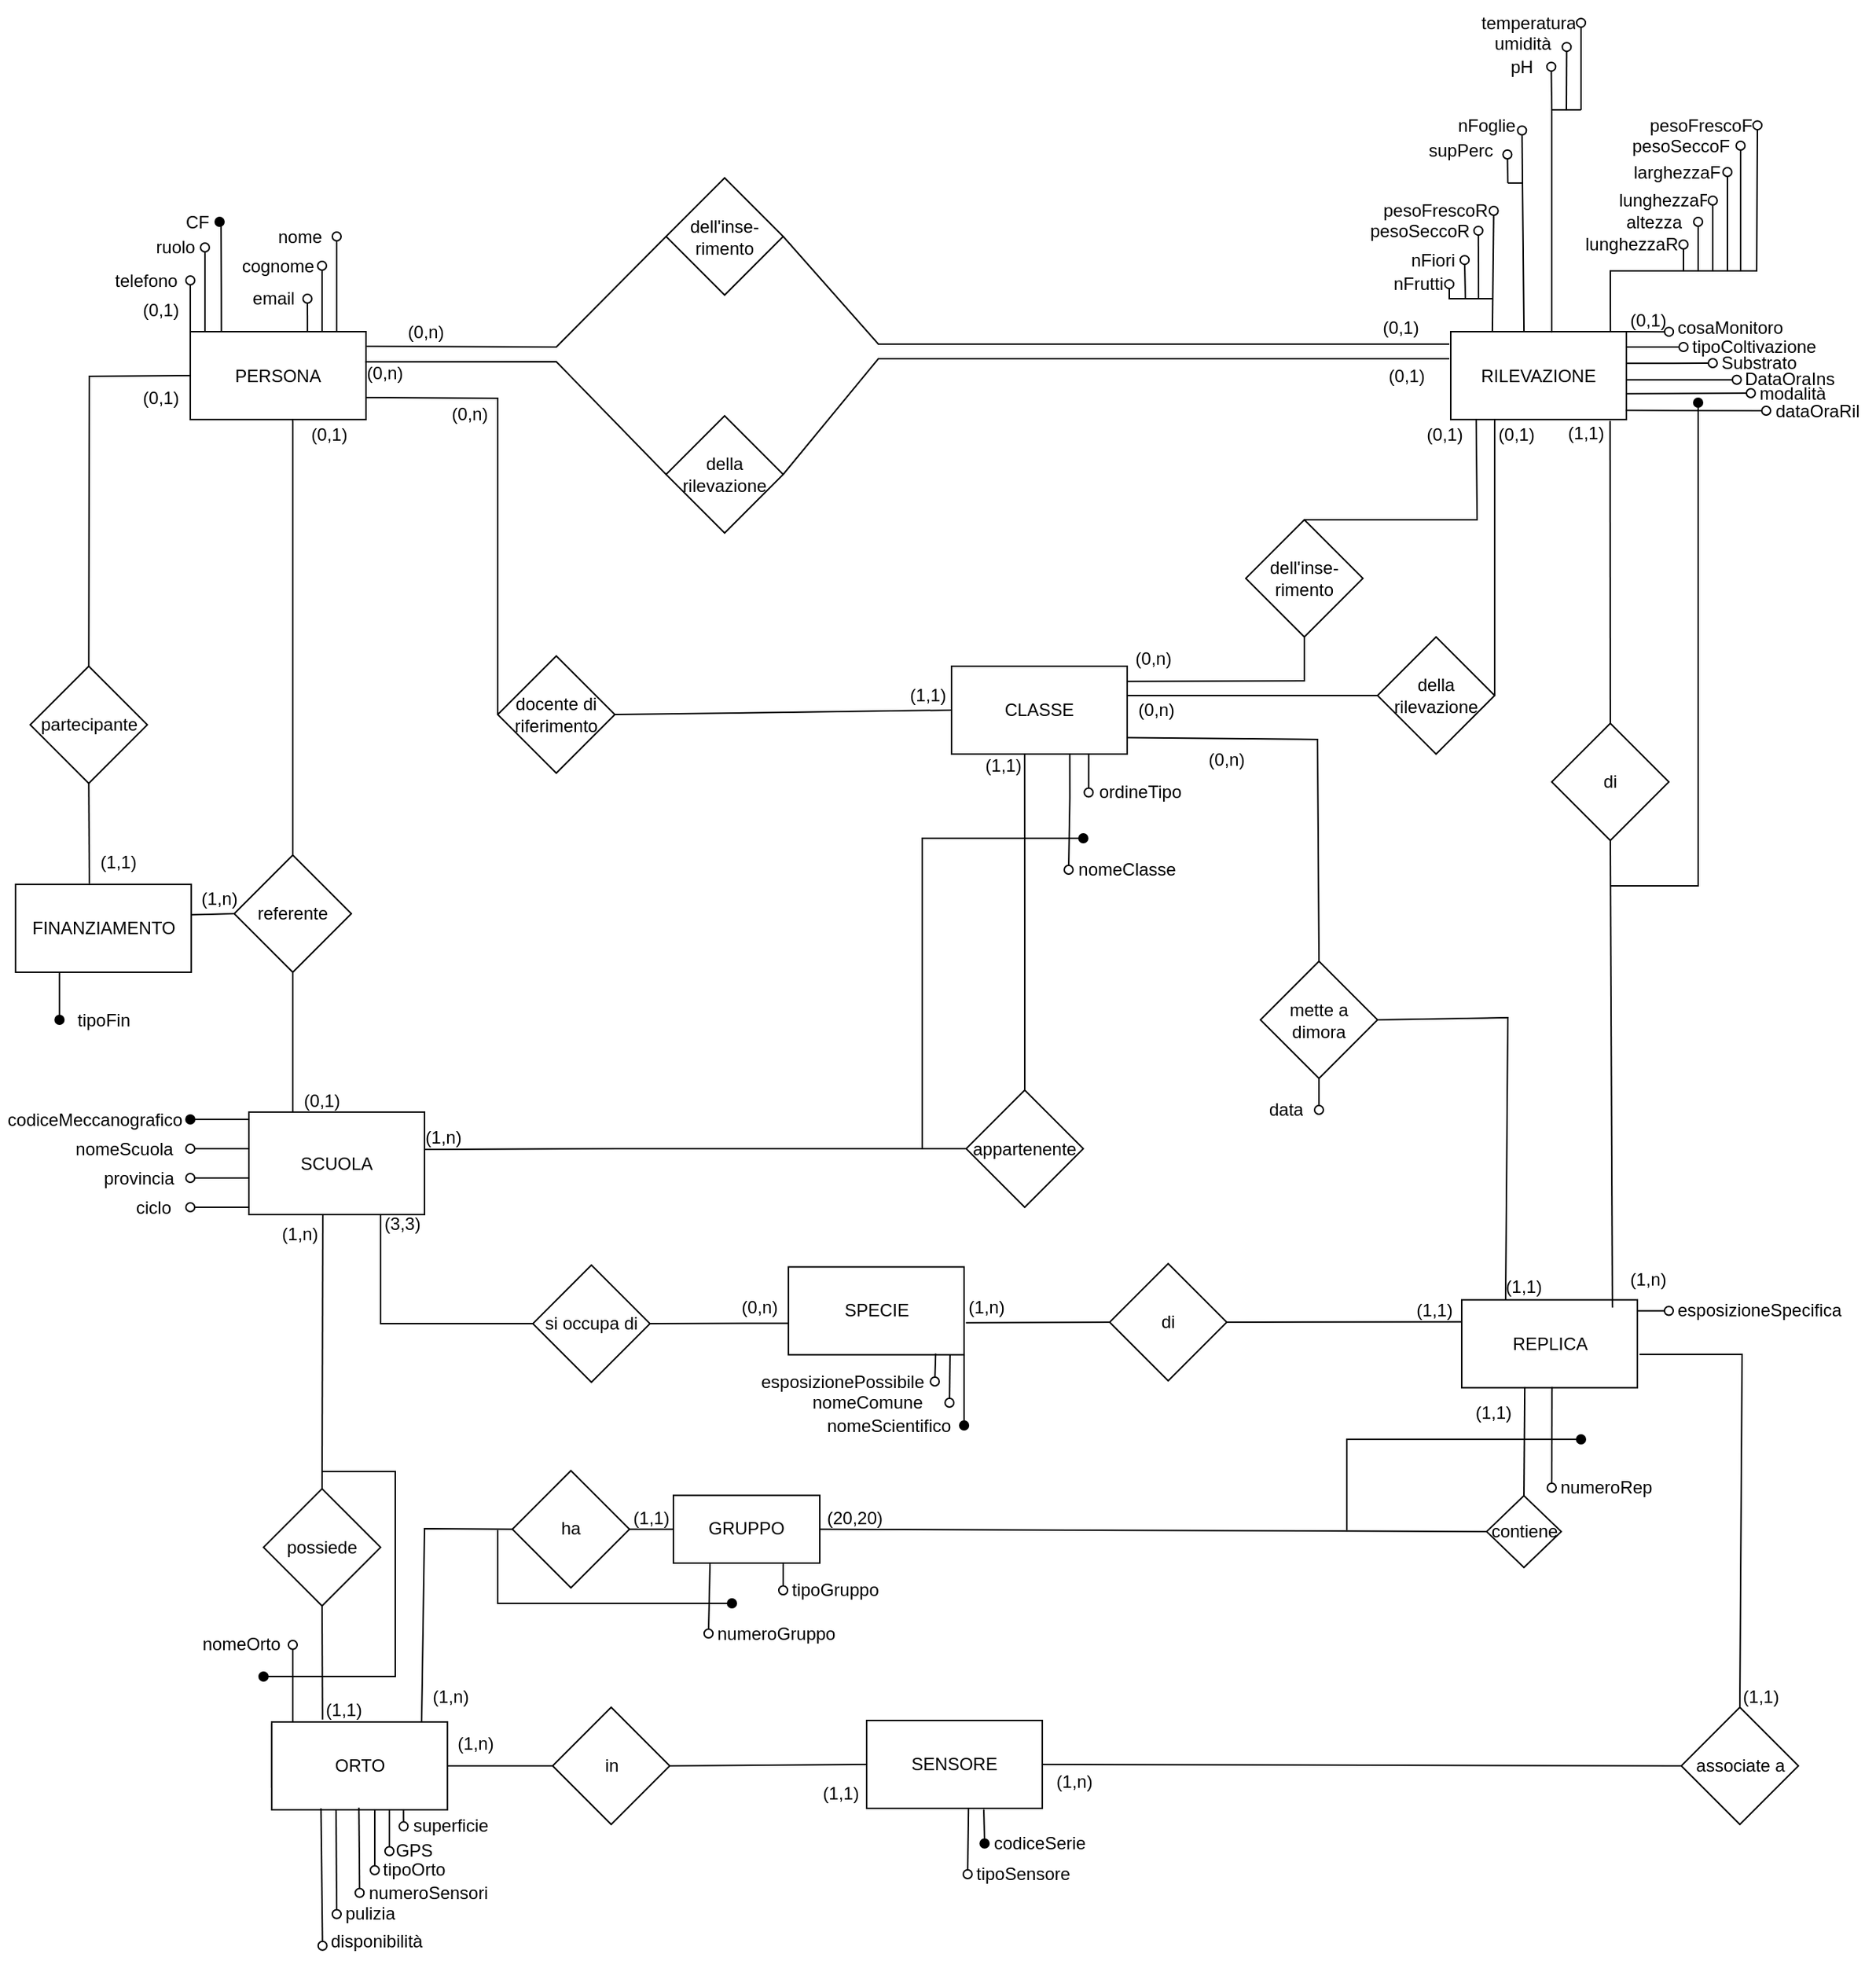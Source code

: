<mxfile version="21.5.0" type="device">
  <diagram name="Pagina-1" id="wnMFCGVCNZmKPHL6weqi">
    <mxGraphModel dx="1918" dy="1807" grid="1" gridSize="10" guides="1" tooltips="1" connect="1" arrows="1" fold="1" page="1" pageScale="1" pageWidth="827" pageHeight="1169" math="0" shadow="0">
      <root>
        <mxCell id="0" />
        <mxCell id="1" parent="0" />
        <mxCell id="g_ST2f1OizoL_n23ys7E-1" style="edgeStyle=orthogonalEdgeStyle;rounded=0;orthogonalLoop=1;jettySize=auto;html=1;exitX=0.006;exitY=0.143;exitDx=0;exitDy=0;entryX=1;entryY=0.5;entryDx=0;entryDy=0;endArrow=oval;endFill=1;exitPerimeter=0;" edge="1" parent="1" source="g_ST2f1OizoL_n23ys7E-5" target="g_ST2f1OizoL_n23ys7E-21">
          <mxGeometry relative="1" as="geometry">
            <Array as="points">
              <mxPoint x="163" y="663.5" />
              <mxPoint x="163" y="664.5" />
              <mxPoint x="140" y="664.5" />
              <mxPoint x="140" y="659.5" />
            </Array>
          </mxGeometry>
        </mxCell>
        <mxCell id="g_ST2f1OizoL_n23ys7E-2" style="edgeStyle=orthogonalEdgeStyle;rounded=0;orthogonalLoop=1;jettySize=auto;html=1;exitX=0;exitY=0;exitDx=0;exitDy=0;entryX=1;entryY=0.5;entryDx=0;entryDy=0;endArrow=oval;endFill=0;" edge="1" parent="1" source="g_ST2f1OizoL_n23ys7E-5" target="g_ST2f1OizoL_n23ys7E-20">
          <mxGeometry relative="1" as="geometry">
            <Array as="points">
              <mxPoint x="120" y="679.5" />
            </Array>
          </mxGeometry>
        </mxCell>
        <mxCell id="g_ST2f1OizoL_n23ys7E-3" style="edgeStyle=orthogonalEdgeStyle;rounded=0;orthogonalLoop=1;jettySize=auto;html=1;exitX=0;exitY=0.75;exitDx=0;exitDy=0;entryX=1;entryY=0.5;entryDx=0;entryDy=0;endArrow=oval;endFill=0;" edge="1" parent="1" source="g_ST2f1OizoL_n23ys7E-5" target="g_ST2f1OizoL_n23ys7E-22">
          <mxGeometry relative="1" as="geometry">
            <Array as="points">
              <mxPoint x="100" y="699.5" />
              <mxPoint x="100" y="699.5" />
            </Array>
          </mxGeometry>
        </mxCell>
        <mxCell id="g_ST2f1OizoL_n23ys7E-4" style="edgeStyle=orthogonalEdgeStyle;rounded=0;orthogonalLoop=1;jettySize=auto;html=1;exitX=-0.004;exitY=0.908;exitDx=0;exitDy=0;entryX=1;entryY=0.5;entryDx=0;entryDy=0;endArrow=oval;endFill=0;exitPerimeter=0;" edge="1" parent="1" source="g_ST2f1OizoL_n23ys7E-5" target="g_ST2f1OizoL_n23ys7E-23">
          <mxGeometry relative="1" as="geometry">
            <Array as="points">
              <mxPoint x="120" y="719.5" />
            </Array>
          </mxGeometry>
        </mxCell>
        <mxCell id="g_ST2f1OizoL_n23ys7E-5" value="SCUOLA" style="rounded=0;whiteSpace=wrap;html=1;" vertex="1" parent="1">
          <mxGeometry x="110" y="654.5" width="120" height="70" as="geometry" />
        </mxCell>
        <mxCell id="g_ST2f1OizoL_n23ys7E-6" style="edgeStyle=orthogonalEdgeStyle;rounded=0;orthogonalLoop=1;jettySize=auto;html=1;exitX=0;exitY=0.25;exitDx=0;exitDy=0;entryX=1;entryY=0.5;entryDx=0;entryDy=0;endArrow=oval;endFill=0;" edge="1" parent="1" source="g_ST2f1OizoL_n23ys7E-11" target="g_ST2f1OizoL_n23ys7E-25">
          <mxGeometry relative="1" as="geometry">
            <Array as="points">
              <mxPoint x="70" y="126.5" />
            </Array>
          </mxGeometry>
        </mxCell>
        <mxCell id="g_ST2f1OizoL_n23ys7E-7" style="edgeStyle=orthogonalEdgeStyle;rounded=0;orthogonalLoop=1;jettySize=auto;html=1;exitX=0;exitY=0.5;exitDx=0;exitDy=0;entryX=1;entryY=0.5;entryDx=0;entryDy=0;endArrow=oval;endFill=0;" edge="1" parent="1" source="g_ST2f1OizoL_n23ys7E-11" target="g_ST2f1OizoL_n23ys7E-26">
          <mxGeometry relative="1" as="geometry">
            <Array as="points">
              <mxPoint x="70" y="141.5" />
              <mxPoint x="160" y="141.5" />
            </Array>
          </mxGeometry>
        </mxCell>
        <mxCell id="g_ST2f1OizoL_n23ys7E-8" style="edgeStyle=orthogonalEdgeStyle;rounded=0;orthogonalLoop=1;jettySize=auto;html=1;exitX=0.667;exitY=0.044;exitDx=0;exitDy=0;endArrow=oval;endFill=0;exitPerimeter=0;entryX=1;entryY=0.5;entryDx=0;entryDy=0;" edge="1" parent="1" source="g_ST2f1OizoL_n23ys7E-11" target="g_ST2f1OizoL_n23ys7E-27">
          <mxGeometry relative="1" as="geometry">
            <mxPoint x="10" y="161.5" as="targetPoint" />
            <Array as="points" />
          </mxGeometry>
        </mxCell>
        <mxCell id="g_ST2f1OizoL_n23ys7E-9" style="edgeStyle=orthogonalEdgeStyle;rounded=0;orthogonalLoop=1;jettySize=auto;html=1;exitX=0.1;exitY=0.021;exitDx=0;exitDy=0;endArrow=oval;endFill=0;exitPerimeter=0;entryX=1;entryY=0.5;entryDx=0;entryDy=0;" edge="1" parent="1" source="g_ST2f1OizoL_n23ys7E-11" target="g_ST2f1OizoL_n23ys7E-29">
          <mxGeometry relative="1" as="geometry">
            <Array as="points">
              <mxPoint x="80" y="122.5" />
            </Array>
          </mxGeometry>
        </mxCell>
        <mxCell id="g_ST2f1OizoL_n23ys7E-10" style="edgeStyle=orthogonalEdgeStyle;rounded=0;orthogonalLoop=1;jettySize=auto;html=1;exitX=0;exitY=0.5;exitDx=0;exitDy=0;entryX=1;entryY=0.5;entryDx=0;entryDy=0;endArrow=oval;endFill=0;" edge="1" parent="1" source="g_ST2f1OizoL_n23ys7E-11" target="g_ST2f1OizoL_n23ys7E-28">
          <mxGeometry relative="1" as="geometry">
            <Array as="points">
              <mxPoint x="70" y="111.5" />
              <mxPoint x="70" y="111.5" />
            </Array>
          </mxGeometry>
        </mxCell>
        <mxCell id="g_ST2f1OizoL_n23ys7E-11" value="PERSONA" style="rounded=0;whiteSpace=wrap;html=1;" vertex="1" parent="1">
          <mxGeometry x="70" y="121.5" width="120" height="60" as="geometry" />
        </mxCell>
        <mxCell id="g_ST2f1OizoL_n23ys7E-12" style="edgeStyle=orthogonalEdgeStyle;rounded=0;orthogonalLoop=1;jettySize=auto;html=1;exitX=0.673;exitY=1.005;exitDx=0;exitDy=0;endArrow=oval;endFill=0;exitPerimeter=0;entryX=0;entryY=0.5;entryDx=0;entryDy=0;" edge="1" parent="1" source="g_ST2f1OizoL_n23ys7E-14" target="g_ST2f1OizoL_n23ys7E-42">
          <mxGeometry relative="1" as="geometry">
            <Array as="points">
              <mxPoint x="671" y="440" />
              <mxPoint x="670" y="440" />
            </Array>
            <mxPoint x="660" y="490" as="targetPoint" />
          </mxGeometry>
        </mxCell>
        <mxCell id="g_ST2f1OizoL_n23ys7E-13" style="edgeStyle=orthogonalEdgeStyle;rounded=0;orthogonalLoop=1;jettySize=auto;html=1;exitX=0.911;exitY=0.982;exitDx=0;exitDy=0;endArrow=oval;endFill=0;entryX=0;entryY=0.5;entryDx=0;entryDy=0;exitPerimeter=0;" edge="1" parent="1" source="g_ST2f1OizoL_n23ys7E-14" target="g_ST2f1OizoL_n23ys7E-43">
          <mxGeometry relative="1" as="geometry" />
        </mxCell>
        <mxCell id="g_ST2f1OizoL_n23ys7E-14" value="CLASSE" style="rounded=0;whiteSpace=wrap;html=1;" vertex="1" parent="1">
          <mxGeometry x="590" y="350" width="120" height="60" as="geometry" />
        </mxCell>
        <mxCell id="g_ST2f1OizoL_n23ys7E-15" style="edgeStyle=orthogonalEdgeStyle;rounded=0;orthogonalLoop=1;jettySize=auto;html=1;exitX=0;exitY=0.75;exitDx=0;exitDy=0;entryX=1;entryY=0.5;entryDx=0;entryDy=0;endArrow=oval;endFill=0;" edge="1" parent="1" source="g_ST2f1OizoL_n23ys7E-19" target="g_ST2f1OizoL_n23ys7E-34">
          <mxGeometry relative="1" as="geometry">
            <Array as="points">
              <mxPoint x="126" y="1072.75" />
            </Array>
          </mxGeometry>
        </mxCell>
        <mxCell id="g_ST2f1OizoL_n23ys7E-16" style="edgeStyle=orthogonalEdgeStyle;rounded=0;orthogonalLoop=1;jettySize=auto;html=1;exitX=0.5;exitY=1;exitDx=0;exitDy=0;entryX=0;entryY=0.5;entryDx=0;entryDy=0;endArrow=oval;endFill=0;" edge="1" parent="1" source="g_ST2f1OizoL_n23ys7E-19" target="g_ST2f1OizoL_n23ys7E-35">
          <mxGeometry relative="1" as="geometry">
            <Array as="points">
              <mxPoint x="196" y="1112.75" />
            </Array>
          </mxGeometry>
        </mxCell>
        <mxCell id="g_ST2f1OizoL_n23ys7E-17" style="edgeStyle=orthogonalEdgeStyle;rounded=0;orthogonalLoop=1;jettySize=auto;html=1;exitX=0.75;exitY=1;exitDx=0;exitDy=0;endArrow=oval;endFill=0;entryX=0;entryY=0.5;entryDx=0;entryDy=0;" edge="1" parent="1" source="g_ST2f1OizoL_n23ys7E-19" target="g_ST2f1OizoL_n23ys7E-37">
          <mxGeometry relative="1" as="geometry">
            <Array as="points">
              <mxPoint x="216" y="1142.75" />
            </Array>
            <mxPoint x="224.86" y="1137.75" as="sourcePoint" />
            <mxPoint x="220" y="1137.75" as="targetPoint" />
          </mxGeometry>
        </mxCell>
        <mxCell id="g_ST2f1OizoL_n23ys7E-18" style="edgeStyle=orthogonalEdgeStyle;rounded=0;orthogonalLoop=1;jettySize=auto;html=1;exitX=0.75;exitY=1;exitDx=0;exitDy=0;entryX=0;entryY=0.5;entryDx=0;entryDy=0;endArrow=oval;endFill=0;" edge="1" parent="1" source="g_ST2f1OizoL_n23ys7E-19" target="g_ST2f1OizoL_n23ys7E-36">
          <mxGeometry relative="1" as="geometry">
            <Array as="points">
              <mxPoint x="206" y="1112.75" />
            </Array>
          </mxGeometry>
        </mxCell>
        <mxCell id="g_ST2f1OizoL_n23ys7E-19" value="ORTO" style="rounded=0;whiteSpace=wrap;html=1;" vertex="1" parent="1">
          <mxGeometry x="125.65" y="1071" width="120" height="60" as="geometry" />
        </mxCell>
        <mxCell id="g_ST2f1OizoL_n23ys7E-20" value="nomeScuola" style="text;html=1;strokeColor=none;fillColor=none;align=center;verticalAlign=middle;whiteSpace=wrap;rounded=0;" vertex="1" parent="1">
          <mxGeometry x="-20" y="664.5" width="90" height="30" as="geometry" />
        </mxCell>
        <mxCell id="g_ST2f1OizoL_n23ys7E-21" value="codiceMeccanografico" style="text;html=1;strokeColor=none;fillColor=none;align=center;verticalAlign=middle;whiteSpace=wrap;rounded=0;" vertex="1" parent="1">
          <mxGeometry x="-60" y="644.5" width="130" height="30" as="geometry" />
        </mxCell>
        <mxCell id="g_ST2f1OizoL_n23ys7E-22" value="provincia" style="text;html=1;strokeColor=none;fillColor=none;align=center;verticalAlign=middle;whiteSpace=wrap;rounded=0;" vertex="1" parent="1">
          <mxGeometry y="684.5" width="70" height="30" as="geometry" />
        </mxCell>
        <mxCell id="g_ST2f1OizoL_n23ys7E-23" value="ciclo" style="text;html=1;strokeColor=none;fillColor=none;align=center;verticalAlign=middle;whiteSpace=wrap;rounded=0;" vertex="1" parent="1">
          <mxGeometry x="20" y="704.5" width="50" height="30" as="geometry" />
        </mxCell>
        <mxCell id="g_ST2f1OizoL_n23ys7E-24" value="(0,1)" style="text;html=1;strokeColor=none;fillColor=none;align=center;verticalAlign=middle;whiteSpace=wrap;rounded=0;" vertex="1" parent="1">
          <mxGeometry x="140" y="631.5" width="40" height="30" as="geometry" />
        </mxCell>
        <mxCell id="g_ST2f1OizoL_n23ys7E-25" value="nome" style="text;html=1;strokeColor=none;fillColor=none;align=center;verticalAlign=middle;whiteSpace=wrap;rounded=0;" vertex="1" parent="1">
          <mxGeometry x="120" y="41.5" width="50" height="30" as="geometry" />
        </mxCell>
        <mxCell id="g_ST2f1OizoL_n23ys7E-26" value="cognome" style="text;html=1;strokeColor=none;fillColor=none;align=center;verticalAlign=middle;whiteSpace=wrap;rounded=0;" vertex="1" parent="1">
          <mxGeometry x="100" y="61.5" width="60" height="30" as="geometry" />
        </mxCell>
        <mxCell id="g_ST2f1OizoL_n23ys7E-27" value="email" style="text;html=1;strokeColor=none;fillColor=none;align=center;verticalAlign=middle;whiteSpace=wrap;rounded=0;" vertex="1" parent="1">
          <mxGeometry x="102.5" y="91.5" width="47.5" height="15" as="geometry" />
        </mxCell>
        <mxCell id="g_ST2f1OizoL_n23ys7E-28" value="telefono" style="text;html=1;strokeColor=none;fillColor=none;align=center;verticalAlign=middle;whiteSpace=wrap;rounded=0;" vertex="1" parent="1">
          <mxGeometry x="10" y="71.5" width="60" height="30" as="geometry" />
        </mxCell>
        <mxCell id="g_ST2f1OizoL_n23ys7E-29" value="ruolo" style="text;html=1;strokeColor=none;fillColor=none;align=center;verticalAlign=middle;whiteSpace=wrap;rounded=0;" vertex="1" parent="1">
          <mxGeometry x="40" y="51.5" width="40" height="25" as="geometry" />
        </mxCell>
        <mxCell id="g_ST2f1OizoL_n23ys7E-30" value="(0,1)" style="text;html=1;strokeColor=none;fillColor=none;align=center;verticalAlign=middle;whiteSpace=wrap;rounded=0;" vertex="1" parent="1">
          <mxGeometry x="20" y="91.5" width="60" height="30" as="geometry" />
        </mxCell>
        <mxCell id="g_ST2f1OizoL_n23ys7E-31" style="edgeStyle=orthogonalEdgeStyle;rounded=0;orthogonalLoop=1;jettySize=auto;html=1;exitX=0.5;exitY=0;exitDx=0;exitDy=0;endArrow=none;endFill=0;entryX=0.582;entryY=0.993;entryDx=0;entryDy=0;entryPerimeter=0;" edge="1" parent="1" source="g_ST2f1OizoL_n23ys7E-32" target="g_ST2f1OizoL_n23ys7E-11">
          <mxGeometry relative="1" as="geometry">
            <mxPoint x="260" y="460" as="targetPoint" />
            <Array as="points">
              <mxPoint x="140" y="489" />
              <mxPoint x="140" y="183" />
              <mxPoint x="140" y="183" />
            </Array>
          </mxGeometry>
        </mxCell>
        <mxCell id="g_ST2f1OizoL_n23ys7E-32" value="referente" style="rhombus;whiteSpace=wrap;html=1;" vertex="1" parent="1">
          <mxGeometry x="100" y="479" width="80" height="80" as="geometry" />
        </mxCell>
        <mxCell id="g_ST2f1OizoL_n23ys7E-33" value="possiede" style="rhombus;whiteSpace=wrap;html=1;" vertex="1" parent="1">
          <mxGeometry x="120" y="911.75" width="80" height="80" as="geometry" />
        </mxCell>
        <mxCell id="g_ST2f1OizoL_n23ys7E-34" value="nomeOrto" style="text;html=1;strokeColor=none;fillColor=none;align=center;verticalAlign=middle;whiteSpace=wrap;rounded=0;" vertex="1" parent="1">
          <mxGeometry x="70" y="1009" width="70" height="18.75" as="geometry" />
        </mxCell>
        <mxCell id="g_ST2f1OizoL_n23ys7E-35" value="tipoOrto" style="text;html=1;strokeColor=none;fillColor=none;align=center;verticalAlign=middle;whiteSpace=wrap;rounded=0;" vertex="1" parent="1">
          <mxGeometry x="196" y="1157.25" width="54" height="30" as="geometry" />
        </mxCell>
        <mxCell id="g_ST2f1OizoL_n23ys7E-36" value="GPS" style="text;html=1;strokeColor=none;fillColor=none;align=center;verticalAlign=middle;whiteSpace=wrap;rounded=0;" vertex="1" parent="1">
          <mxGeometry x="206" y="1149.75" width="34" height="19" as="geometry" />
        </mxCell>
        <mxCell id="g_ST2f1OizoL_n23ys7E-37" value="superficie" style="text;html=1;strokeColor=none;fillColor=none;align=center;verticalAlign=middle;whiteSpace=wrap;rounded=0;" vertex="1" parent="1">
          <mxGeometry x="216" y="1134.75" width="64" height="15" as="geometry" />
        </mxCell>
        <mxCell id="g_ST2f1OizoL_n23ys7E-38" value="" style="edgeStyle=orthogonalEdgeStyle;rounded=0;orthogonalLoop=1;jettySize=auto;html=1;endArrow=none;endFill=0;exitX=0;exitY=0.5;exitDx=0;exitDy=0;" edge="1" parent="1" source="g_ST2f1OizoL_n23ys7E-40">
          <mxGeometry relative="1" as="geometry">
            <Array as="points">
              <mxPoint x="364" y="680" />
              <mxPoint x="229" y="680" />
            </Array>
            <mxPoint x="597.5" y="678.5" as="sourcePoint" />
            <mxPoint x="230" y="680" as="targetPoint" />
          </mxGeometry>
        </mxCell>
        <mxCell id="g_ST2f1OizoL_n23ys7E-39" value="" style="edgeStyle=orthogonalEdgeStyle;rounded=0;orthogonalLoop=1;jettySize=auto;html=1;endArrow=none;endFill=0;exitX=0.5;exitY=0;exitDx=0;exitDy=0;entryX=0.416;entryY=1.001;entryDx=0;entryDy=0;entryPerimeter=0;" edge="1" parent="1" source="g_ST2f1OizoL_n23ys7E-40" target="g_ST2f1OizoL_n23ys7E-14">
          <mxGeometry relative="1" as="geometry">
            <mxPoint x="360" y="558.5" as="sourcePoint" />
            <mxPoint x="630" y="409" as="targetPoint" />
          </mxGeometry>
        </mxCell>
        <mxCell id="g_ST2f1OizoL_n23ys7E-40" value="appartenente" style="rhombus;whiteSpace=wrap;html=1;" vertex="1" parent="1">
          <mxGeometry x="600" y="639.5" width="80" height="80" as="geometry" />
        </mxCell>
        <mxCell id="g_ST2f1OizoL_n23ys7E-41" value="(1,1)" style="text;html=1;strokeColor=none;fillColor=none;align=center;verticalAlign=middle;whiteSpace=wrap;rounded=0;" vertex="1" parent="1">
          <mxGeometry x="612.58" y="410" width="25" height="15" as="geometry" />
        </mxCell>
        <mxCell id="g_ST2f1OizoL_n23ys7E-42" value="nomeClasse" style="text;html=1;strokeColor=none;fillColor=none;align=center;verticalAlign=middle;whiteSpace=wrap;rounded=0;" vertex="1" parent="1">
          <mxGeometry x="670.0" y="479" width="80" height="20" as="geometry" />
        </mxCell>
        <mxCell id="g_ST2f1OizoL_n23ys7E-43" value="ordineTipo" style="text;html=1;strokeColor=none;fillColor=none;align=center;verticalAlign=middle;whiteSpace=wrap;rounded=0;" vertex="1" parent="1">
          <mxGeometry x="683.67" y="430" width="70" height="12.5" as="geometry" />
        </mxCell>
        <mxCell id="g_ST2f1OizoL_n23ys7E-44" value="" style="endArrow=oval;html=1;rounded=0;edgeStyle=orthogonalEdgeStyle;startArrow=none;startFill=0;endFill=1;exitX=0.177;exitY=-0.004;exitDx=0;exitDy=0;exitPerimeter=0;entryX=1;entryY=0.5;entryDx=0;entryDy=0;" edge="1" parent="1" source="g_ST2f1OizoL_n23ys7E-11" target="g_ST2f1OizoL_n23ys7E-45">
          <mxGeometry width="50" height="50" relative="1" as="geometry">
            <mxPoint x="90" y="116.5" as="sourcePoint" />
            <mxPoint x="90" y="61.5" as="targetPoint" />
            <Array as="points">
              <mxPoint x="91" y="93.5" />
              <mxPoint x="91" y="46.5" />
            </Array>
          </mxGeometry>
        </mxCell>
        <mxCell id="g_ST2f1OizoL_n23ys7E-45" value="CF" style="text;html=1;strokeColor=none;fillColor=none;align=center;verticalAlign=middle;whiteSpace=wrap;rounded=0;" vertex="1" parent="1">
          <mxGeometry x="60" y="31.5" width="30" height="30" as="geometry" />
        </mxCell>
        <mxCell id="g_ST2f1OizoL_n23ys7E-46" style="edgeStyle=orthogonalEdgeStyle;rounded=0;orthogonalLoop=1;jettySize=auto;html=1;exitX=0.25;exitY=1;exitDx=0;exitDy=0;entryX=0;entryY=0.5;entryDx=0;entryDy=0;endArrow=oval;endFill=1;" edge="1" parent="1" source="g_ST2f1OizoL_n23ys7E-47" target="g_ST2f1OizoL_n23ys7E-49">
          <mxGeometry relative="1" as="geometry" />
        </mxCell>
        <mxCell id="g_ST2f1OizoL_n23ys7E-47" value="FINANZIAMENTO" style="rounded=0;whiteSpace=wrap;html=1;" vertex="1" parent="1">
          <mxGeometry x="-49.35" y="499" width="120" height="60" as="geometry" />
        </mxCell>
        <mxCell id="g_ST2f1OizoL_n23ys7E-48" value="" style="endArrow=none;html=1;rounded=0;exitX=0;exitY=0.5;exitDx=0;exitDy=0;entryX=0.999;entryY=0.345;entryDx=0;entryDy=0;entryPerimeter=0;" edge="1" parent="1" source="g_ST2f1OizoL_n23ys7E-32" target="g_ST2f1OizoL_n23ys7E-47">
          <mxGeometry width="50" height="50" relative="1" as="geometry">
            <mxPoint x="190.65" y="479" as="sourcePoint" />
            <mxPoint x="240.65" y="429" as="targetPoint" />
          </mxGeometry>
        </mxCell>
        <mxCell id="g_ST2f1OizoL_n23ys7E-49" value="tipoFin" style="text;html=1;strokeColor=none;fillColor=none;align=center;verticalAlign=middle;whiteSpace=wrap;rounded=0;" vertex="1" parent="1">
          <mxGeometry x="-19.35" y="579" width="60" height="25" as="geometry" />
        </mxCell>
        <mxCell id="g_ST2f1OizoL_n23ys7E-50" value="(1,1)" style="text;html=1;strokeColor=none;fillColor=none;align=center;verticalAlign=middle;whiteSpace=wrap;rounded=0;" vertex="1" parent="1">
          <mxGeometry x="-9.35" y="469" width="60" height="30" as="geometry" />
        </mxCell>
        <mxCell id="g_ST2f1OizoL_n23ys7E-51" value="partecipante" style="rhombus;whiteSpace=wrap;html=1;" vertex="1" parent="1">
          <mxGeometry x="-39.35" y="350" width="80" height="80" as="geometry" />
        </mxCell>
        <mxCell id="g_ST2f1OizoL_n23ys7E-52" value="" style="endArrow=none;html=1;rounded=0;exitX=0.5;exitY=0;exitDx=0;exitDy=0;entryX=0;entryY=0.5;entryDx=0;entryDy=0;" edge="1" parent="1" source="g_ST2f1OizoL_n23ys7E-51" target="g_ST2f1OizoL_n23ys7E-11">
          <mxGeometry width="50" height="50" relative="1" as="geometry">
            <mxPoint x="85" y="273" as="sourcePoint" />
            <mxPoint x="135" y="223" as="targetPoint" />
            <Array as="points">
              <mxPoint x="1" y="152" />
            </Array>
          </mxGeometry>
        </mxCell>
        <mxCell id="g_ST2f1OizoL_n23ys7E-53" value="" style="endArrow=none;html=1;rounded=0;exitX=0.5;exitY=1;exitDx=0;exitDy=0;entryX=0.42;entryY=-0.011;entryDx=0;entryDy=0;entryPerimeter=0;" edge="1" parent="1" source="g_ST2f1OizoL_n23ys7E-51" target="g_ST2f1OizoL_n23ys7E-47">
          <mxGeometry width="50" height="50" relative="1" as="geometry">
            <mxPoint x="60.65" y="399" as="sourcePoint" />
            <mxPoint x="110.65" y="349" as="targetPoint" />
          </mxGeometry>
        </mxCell>
        <mxCell id="g_ST2f1OizoL_n23ys7E-54" value="(1,n)" style="text;html=1;strokeColor=none;fillColor=none;align=center;verticalAlign=middle;whiteSpace=wrap;rounded=0;" vertex="1" parent="1">
          <mxGeometry x="60" y="499" width="60" height="20" as="geometry" />
        </mxCell>
        <mxCell id="g_ST2f1OizoL_n23ys7E-55" value="(0,1)" style="text;html=1;strokeColor=none;fillColor=none;align=center;verticalAlign=middle;whiteSpace=wrap;rounded=0;" vertex="1" parent="1">
          <mxGeometry x="20" y="151.5" width="60" height="30" as="geometry" />
        </mxCell>
        <mxCell id="g_ST2f1OizoL_n23ys7E-56" value="" style="endArrow=none;html=1;rounded=0;exitX=0.5;exitY=1;exitDx=0;exitDy=0;entryX=0.25;entryY=0;entryDx=0;entryDy=0;" edge="1" parent="1" source="g_ST2f1OizoL_n23ys7E-32" target="g_ST2f1OizoL_n23ys7E-5">
          <mxGeometry width="50" height="50" relative="1" as="geometry">
            <mxPoint x="260" y="548.5" as="sourcePoint" />
            <mxPoint x="140" y="650" as="targetPoint" />
            <Array as="points" />
          </mxGeometry>
        </mxCell>
        <mxCell id="g_ST2f1OizoL_n23ys7E-57" value="(1,n)" style="text;html=1;strokeColor=none;fillColor=none;align=center;verticalAlign=middle;whiteSpace=wrap;rounded=0;" vertex="1" parent="1">
          <mxGeometry x="233" y="661.5" width="20" height="20.5" as="geometry" />
        </mxCell>
        <mxCell id="g_ST2f1OizoL_n23ys7E-58" value="" style="endArrow=oval;html=1;rounded=0;endFill=1;" edge="1" parent="1">
          <mxGeometry width="50" height="50" relative="1" as="geometry">
            <mxPoint x="570" y="590" as="sourcePoint" />
            <mxPoint x="680" y="467.5" as="targetPoint" />
            <Array as="points">
              <mxPoint x="570" y="680" />
              <mxPoint x="570" y="567.5" />
              <mxPoint x="570" y="467.5" />
            </Array>
          </mxGeometry>
        </mxCell>
        <mxCell id="g_ST2f1OizoL_n23ys7E-59" value="" style="endArrow=none;html=1;rounded=0;entryX=0.5;entryY=0;entryDx=0;entryDy=0;exitX=0.421;exitY=1.008;exitDx=0;exitDy=0;exitPerimeter=0;" edge="1" parent="1" source="g_ST2f1OizoL_n23ys7E-5" target="g_ST2f1OizoL_n23ys7E-33">
          <mxGeometry width="50" height="50" relative="1" as="geometry">
            <mxPoint x="300" y="729" as="sourcePoint" />
            <mxPoint x="500" y="629" as="targetPoint" />
          </mxGeometry>
        </mxCell>
        <mxCell id="g_ST2f1OizoL_n23ys7E-62" value="" style="endArrow=none;html=1;rounded=0;exitX=0;exitY=0.5;exitDx=0;exitDy=0;entryX=0.366;entryY=0.994;entryDx=0;entryDy=0;startArrow=oval;startFill=0;entryPerimeter=0;" edge="1" parent="1" source="g_ST2f1OizoL_n23ys7E-65" target="g_ST2f1OizoL_n23ys7E-19">
          <mxGeometry width="50" height="50" relative="1" as="geometry">
            <mxPoint x="299.94" y="1340.44" as="sourcePoint" />
            <mxPoint x="268.48" y="1207.487" as="targetPoint" />
          </mxGeometry>
        </mxCell>
        <mxCell id="g_ST2f1OizoL_n23ys7E-63" value="" style="endArrow=oval;html=1;rounded=0;exitX=0.28;exitY=0.983;exitDx=0;exitDy=0;exitPerimeter=0;startArrow=none;startFill=0;endFill=0;entryX=0.004;entryY=0.613;entryDx=0;entryDy=0;entryPerimeter=0;" edge="1" parent="1" source="g_ST2f1OizoL_n23ys7E-19" target="g_ST2f1OizoL_n23ys7E-64">
          <mxGeometry width="50" height="50" relative="1" as="geometry">
            <mxPoint x="279.28" y="1224.276" as="sourcePoint" />
            <mxPoint x="280" y="1370" as="targetPoint" />
          </mxGeometry>
        </mxCell>
        <mxCell id="g_ST2f1OizoL_n23ys7E-64" value="disponibilità" style="text;strokeColor=none;fillColor=none;align=left;verticalAlign=middle;spacingLeft=4;spacingRight=4;overflow=hidden;points=[[0,0.5],[1,0.5]];portConstraint=eastwest;rotatable=0;whiteSpace=wrap;html=1;" vertex="1" parent="1">
          <mxGeometry x="160" y="1205.5" width="80" height="30" as="geometry" />
        </mxCell>
        <mxCell id="g_ST2f1OizoL_n23ys7E-65" value="pulizia" style="text;strokeColor=none;fillColor=none;align=left;verticalAlign=middle;spacingLeft=4;spacingRight=4;overflow=hidden;points=[[0,0.5],[1,0.5]];portConstraint=eastwest;rotatable=0;whiteSpace=wrap;html=1;" vertex="1" parent="1">
          <mxGeometry x="170" y="1187.25" width="56" height="30" as="geometry" />
        </mxCell>
        <mxCell id="g_ST2f1OizoL_n23ys7E-66" value="si occupa di" style="rhombus;whiteSpace=wrap;html=1;" vertex="1" parent="1">
          <mxGeometry x="304" y="759" width="80" height="80" as="geometry" />
        </mxCell>
        <mxCell id="g_ST2f1OizoL_n23ys7E-67" value="" style="endArrow=none;html=1;rounded=0;exitX=0;exitY=0.5;exitDx=0;exitDy=0;entryX=0.75;entryY=1;entryDx=0;entryDy=0;" edge="1" parent="1" source="g_ST2f1OizoL_n23ys7E-66" target="g_ST2f1OizoL_n23ys7E-5">
          <mxGeometry width="50" height="50" relative="1" as="geometry">
            <mxPoint x="270" y="712.5" as="sourcePoint" />
            <mxPoint x="230" y="712.5" as="targetPoint" />
            <Array as="points">
              <mxPoint x="200" y="799" />
            </Array>
          </mxGeometry>
        </mxCell>
        <mxCell id="g_ST2f1OizoL_n23ys7E-68" value="(3,3)" style="text;html=1;strokeColor=none;fillColor=none;align=center;verticalAlign=middle;whiteSpace=wrap;rounded=0;" vertex="1" parent="1">
          <mxGeometry x="200" y="724.5" width="30" height="12.5" as="geometry" />
        </mxCell>
        <mxCell id="g_ST2f1OizoL_n23ys7E-69" value="SPECIE" style="rounded=0;whiteSpace=wrap;html=1;" vertex="1" parent="1">
          <mxGeometry x="478.58" y="760.25" width="120" height="60" as="geometry" />
        </mxCell>
        <mxCell id="g_ST2f1OizoL_n23ys7E-70" value="(0,n)" style="text;html=1;strokeColor=none;fillColor=none;align=center;verticalAlign=middle;whiteSpace=wrap;rounded=0;" vertex="1" parent="1">
          <mxGeometry x="438.58" y="780.25" width="40" height="15" as="geometry" />
        </mxCell>
        <mxCell id="g_ST2f1OizoL_n23ys7E-71" value="" style="endArrow=oval;html=1;rounded=0;exitX=1;exitY=1;exitDx=0;exitDy=0;endFill=1;entryX=1;entryY=0.5;entryDx=0;entryDy=0;" edge="1" parent="1" source="g_ST2f1OizoL_n23ys7E-69" target="g_ST2f1OizoL_n23ys7E-72">
          <mxGeometry width="50" height="50" relative="1" as="geometry">
            <mxPoint x="473.58" y="849" as="sourcePoint" />
            <mxPoint x="323.58" y="869" as="targetPoint" />
          </mxGeometry>
        </mxCell>
        <mxCell id="g_ST2f1OizoL_n23ys7E-72" value="nomeScientifico" style="text;strokeColor=none;fillColor=none;align=left;verticalAlign=middle;spacingLeft=4;spacingRight=4;overflow=hidden;points=[[0,0.5],[1,0.5]];portConstraint=eastwest;rotatable=0;whiteSpace=wrap;html=1;" vertex="1" parent="1">
          <mxGeometry x="498.58" y="853.5" width="100" height="30" as="geometry" />
        </mxCell>
        <mxCell id="g_ST2f1OizoL_n23ys7E-73" value="nomeComune" style="text;strokeColor=none;fillColor=none;align=left;verticalAlign=middle;spacingLeft=4;spacingRight=4;overflow=hidden;points=[[0,0.5],[1,0.5]];portConstraint=eastwest;rotatable=0;whiteSpace=wrap;html=1;" vertex="1" parent="1">
          <mxGeometry x="488.58" y="838" width="100" height="30" as="geometry" />
        </mxCell>
        <mxCell id="g_ST2f1OizoL_n23ys7E-74" value="esposizionePossibile" style="text;strokeColor=none;fillColor=none;align=left;verticalAlign=middle;spacingLeft=4;spacingRight=4;overflow=hidden;points=[[0,0.5],[1,0.5]];portConstraint=eastwest;rotatable=0;whiteSpace=wrap;html=1;" vertex="1" parent="1">
          <mxGeometry x="453.58" y="823.5" width="125" height="30" as="geometry" />
        </mxCell>
        <mxCell id="g_ST2f1OizoL_n23ys7E-75" value="" style="endArrow=oval;html=1;rounded=0;entryX=1;entryY=0.5;entryDx=0;entryDy=0;endFill=0;exitX=0.92;exitY=0.997;exitDx=0;exitDy=0;exitPerimeter=0;" edge="1" parent="1" source="g_ST2f1OizoL_n23ys7E-69" target="g_ST2f1OizoL_n23ys7E-73">
          <mxGeometry width="50" height="50" relative="1" as="geometry">
            <mxPoint x="353.58" y="884" as="sourcePoint" />
            <mxPoint x="413.58" y="829" as="targetPoint" />
          </mxGeometry>
        </mxCell>
        <mxCell id="g_ST2f1OizoL_n23ys7E-76" value="" style="endArrow=none;html=1;rounded=0;entryX=0.838;entryY=0.985;entryDx=0;entryDy=0;exitX=1;exitY=0.5;exitDx=0;exitDy=0;startArrow=oval;startFill=0;entryPerimeter=0;" edge="1" parent="1" source="g_ST2f1OizoL_n23ys7E-74" target="g_ST2f1OizoL_n23ys7E-69">
          <mxGeometry width="50" height="50" relative="1" as="geometry">
            <mxPoint x="333.58" y="869" as="sourcePoint" />
            <mxPoint x="383.58" y="819" as="targetPoint" />
          </mxGeometry>
        </mxCell>
        <mxCell id="g_ST2f1OizoL_n23ys7E-77" value="di" style="rhombus;whiteSpace=wrap;html=1;" vertex="1" parent="1">
          <mxGeometry x="698" y="758" width="80" height="80" as="geometry" />
        </mxCell>
        <mxCell id="g_ST2f1OizoL_n23ys7E-78" value="" style="endArrow=none;html=1;rounded=0;exitX=0;exitY=0.5;exitDx=0;exitDy=0;entryX=1.01;entryY=0.636;entryDx=0;entryDy=0;entryPerimeter=0;" edge="1" parent="1" source="g_ST2f1OizoL_n23ys7E-77" target="g_ST2f1OizoL_n23ys7E-69">
          <mxGeometry width="50" height="50" relative="1" as="geometry">
            <mxPoint x="683.58" y="768.25" as="sourcePoint" />
            <mxPoint x="684.78" y="723.77" as="targetPoint" />
          </mxGeometry>
        </mxCell>
        <mxCell id="g_ST2f1OizoL_n23ys7E-79" value="REPLICA" style="rounded=0;whiteSpace=wrap;html=1;" vertex="1" parent="1">
          <mxGeometry x="938.5" y="782.75" width="120" height="60" as="geometry" />
        </mxCell>
        <mxCell id="g_ST2f1OizoL_n23ys7E-80" value="" style="endArrow=none;html=1;rounded=0;exitX=1;exitY=0.5;exitDx=0;exitDy=0;entryX=0;entryY=0.25;entryDx=0;entryDy=0;" edge="1" parent="1" source="g_ST2f1OizoL_n23ys7E-77" target="g_ST2f1OizoL_n23ys7E-79">
          <mxGeometry width="50" height="50" relative="1" as="geometry">
            <mxPoint x="790" y="764" as="sourcePoint" />
            <mxPoint x="840" y="714" as="targetPoint" />
          </mxGeometry>
        </mxCell>
        <mxCell id="g_ST2f1OizoL_n23ys7E-81" value="(1,n)" style="text;html=1;strokeColor=none;fillColor=none;align=center;verticalAlign=middle;whiteSpace=wrap;rounded=0;" vertex="1" parent="1">
          <mxGeometry x="598.5" y="777.75" width="30" height="20" as="geometry" />
        </mxCell>
        <mxCell id="g_ST2f1OizoL_n23ys7E-82" value="(1,1)" style="text;html=1;strokeColor=none;fillColor=none;align=center;verticalAlign=middle;whiteSpace=wrap;rounded=0;" vertex="1" parent="1">
          <mxGeometry x="909.5" y="782.75" width="20" height="15" as="geometry" />
        </mxCell>
        <mxCell id="g_ST2f1OizoL_n23ys7E-83" value="numeroRep" style="text;strokeColor=none;fillColor=none;align=left;verticalAlign=middle;spacingLeft=4;spacingRight=4;overflow=hidden;points=[[0,0.5],[1,0.5]];portConstraint=eastwest;rotatable=0;whiteSpace=wrap;html=1;" vertex="1" parent="1">
          <mxGeometry x="1000" y="896" width="80" height="30" as="geometry" />
        </mxCell>
        <mxCell id="g_ST2f1OizoL_n23ys7E-84" value="" style="endArrow=none;html=1;rounded=0;entryX=0.514;entryY=0.992;entryDx=0;entryDy=0;exitX=0;exitY=0.5;exitDx=0;exitDy=0;startArrow=oval;startFill=0;entryPerimeter=0;" edge="1" parent="1" source="g_ST2f1OizoL_n23ys7E-83" target="g_ST2f1OizoL_n23ys7E-79">
          <mxGeometry width="50" height="50" relative="1" as="geometry">
            <mxPoint x="520" y="794" as="sourcePoint" />
            <mxPoint x="570" y="744" as="targetPoint" />
          </mxGeometry>
        </mxCell>
        <mxCell id="g_ST2f1OizoL_n23ys7E-85" value="" style="endArrow=oval;html=1;rounded=0;exitX=0.997;exitY=0.124;exitDx=0;exitDy=0;exitPerimeter=0;startArrow=none;startFill=0;endFill=0;entryX=0;entryY=0.5;entryDx=0;entryDy=0;" edge="1" parent="1" source="g_ST2f1OizoL_n23ys7E-79" target="g_ST2f1OizoL_n23ys7E-86">
          <mxGeometry width="50" height="50" relative="1" as="geometry">
            <mxPoint x="680" y="814" as="sourcePoint" />
            <mxPoint x="680" y="884" as="targetPoint" />
          </mxGeometry>
        </mxCell>
        <mxCell id="g_ST2f1OizoL_n23ys7E-86" value="esposizioneSpecifica" style="text;strokeColor=none;fillColor=none;align=left;verticalAlign=middle;spacingLeft=4;spacingRight=4;overflow=hidden;points=[[0,0.5],[1,0.5]];portConstraint=eastwest;rotatable=0;whiteSpace=wrap;html=1;" vertex="1" parent="1">
          <mxGeometry x="1080" y="775" width="126" height="30.5" as="geometry" />
        </mxCell>
        <mxCell id="g_ST2f1OizoL_n23ys7E-88" value="mette a dimora" style="rhombus;whiteSpace=wrap;html=1;" vertex="1" parent="1">
          <mxGeometry x="801" y="551.5" width="80" height="80" as="geometry" />
        </mxCell>
        <mxCell id="g_ST2f1OizoL_n23ys7E-89" value="" style="endArrow=none;html=1;rounded=0;entryX=0.996;entryY=0.813;entryDx=0;entryDy=0;exitX=0.5;exitY=0;exitDx=0;exitDy=0;entryPerimeter=0;" edge="1" parent="1" source="g_ST2f1OizoL_n23ys7E-88" target="g_ST2f1OizoL_n23ys7E-14">
          <mxGeometry width="50" height="50" relative="1" as="geometry">
            <mxPoint x="520" y="619" as="sourcePoint" />
            <mxPoint x="570" y="569" as="targetPoint" />
            <Array as="points">
              <mxPoint x="840" y="400" />
            </Array>
          </mxGeometry>
        </mxCell>
        <mxCell id="g_ST2f1OizoL_n23ys7E-90" value="(0,n)" style="text;html=1;strokeColor=none;fillColor=none;align=center;verticalAlign=middle;whiteSpace=wrap;rounded=0;" vertex="1" parent="1">
          <mxGeometry x="757.5" y="404" width="40" height="19" as="geometry" />
        </mxCell>
        <mxCell id="g_ST2f1OizoL_n23ys7E-91" value="" style="endArrow=oval;html=1;rounded=0;exitX=0.5;exitY=1;exitDx=0;exitDy=0;endFill=0;entryX=1;entryY=0.5;entryDx=0;entryDy=0;" edge="1" parent="1" source="g_ST2f1OizoL_n23ys7E-88" target="g_ST2f1OizoL_n23ys7E-92">
          <mxGeometry width="50" height="50" relative="1" as="geometry">
            <mxPoint x="630" y="630.5" as="sourcePoint" />
            <mxPoint x="460" y="670.5" as="targetPoint" />
          </mxGeometry>
        </mxCell>
        <mxCell id="g_ST2f1OizoL_n23ys7E-92" value="data" style="text;strokeColor=none;fillColor=none;align=left;verticalAlign=middle;spacingLeft=4;spacingRight=4;overflow=hidden;points=[[0,0.5],[1,0.5]];portConstraint=eastwest;rotatable=0;whiteSpace=wrap;html=1;" vertex="1" parent="1">
          <mxGeometry x="801" y="643" width="40" height="20" as="geometry" />
        </mxCell>
        <mxCell id="g_ST2f1OizoL_n23ys7E-94" value="RILEVAZIONE" style="rounded=0;whiteSpace=wrap;html=1;" vertex="1" parent="1">
          <mxGeometry x="931" y="121.5" width="120" height="60" as="geometry" />
        </mxCell>
        <mxCell id="g_ST2f1OizoL_n23ys7E-95" value="di" style="rhombus;whiteSpace=wrap;html=1;" vertex="1" parent="1">
          <mxGeometry x="1000" y="389" width="80" height="80" as="geometry" />
        </mxCell>
        <mxCell id="g_ST2f1OizoL_n23ys7E-96" value="" style="endArrow=none;html=1;rounded=0;entryX=0.5;entryY=1;entryDx=0;entryDy=0;exitX=0.858;exitY=0.088;exitDx=0;exitDy=0;exitPerimeter=0;" edge="1" parent="1" source="g_ST2f1OizoL_n23ys7E-79" target="g_ST2f1OizoL_n23ys7E-95">
          <mxGeometry width="50" height="50" relative="1" as="geometry">
            <mxPoint x="720" y="780" as="sourcePoint" />
            <mxPoint x="629.72" y="863.28" as="targetPoint" />
          </mxGeometry>
        </mxCell>
        <mxCell id="g_ST2f1OizoL_n23ys7E-97" value="(1,1)" style="text;html=1;strokeColor=none;fillColor=none;align=center;verticalAlign=middle;whiteSpace=wrap;rounded=0;" vertex="1" parent="1">
          <mxGeometry x="966" y="764" width="30" height="20" as="geometry" />
        </mxCell>
        <mxCell id="g_ST2f1OizoL_n23ys7E-98" value="" style="endArrow=oval;html=1;rounded=0;endFill=1;" edge="1" parent="1">
          <mxGeometry width="50" height="50" relative="1" as="geometry">
            <mxPoint x="1040" y="500" as="sourcePoint" />
            <mxPoint x="1100" y="170" as="targetPoint" />
            <Array as="points">
              <mxPoint x="1100" y="500" />
            </Array>
          </mxGeometry>
        </mxCell>
        <mxCell id="g_ST2f1OizoL_n23ys7E-99" value="dataOraRil" style="text;strokeColor=none;fillColor=none;align=left;verticalAlign=middle;spacingLeft=4;spacingRight=4;overflow=hidden;points=[[0,0.5],[1,0.5]];portConstraint=eastwest;rotatable=0;whiteSpace=wrap;html=1;" vertex="1" parent="1">
          <mxGeometry x="1146.5" y="163" width="74" height="25" as="geometry" />
        </mxCell>
        <mxCell id="g_ST2f1OizoL_n23ys7E-100" value="" style="endArrow=none;html=1;rounded=0;startArrow=oval;startFill=0;exitX=0;exitY=0.5;exitDx=0;exitDy=0;entryX=0.995;entryY=0.896;entryDx=0;entryDy=0;entryPerimeter=0;" edge="1" parent="1" source="g_ST2f1OizoL_n23ys7E-99" target="g_ST2f1OizoL_n23ys7E-94">
          <mxGeometry width="50" height="50" relative="1" as="geometry">
            <mxPoint x="932" y="363.5" as="sourcePoint" />
            <mxPoint x="1105" y="169.5" as="targetPoint" />
          </mxGeometry>
        </mxCell>
        <mxCell id="g_ST2f1OizoL_n23ys7E-101" value="DataOraIns" style="text;strokeColor=none;fillColor=none;align=left;verticalAlign=middle;spacingLeft=4;spacingRight=4;overflow=hidden;points=[[0,0.5],[1,0.5]];portConstraint=eastwest;rotatable=0;whiteSpace=wrap;html=1;" vertex="1" parent="1">
          <mxGeometry x="1126" y="144" width="80" height="17" as="geometry" />
        </mxCell>
        <mxCell id="g_ST2f1OizoL_n23ys7E-102" value="modalità" style="text;strokeColor=none;fillColor=none;align=left;verticalAlign=middle;spacingLeft=4;spacingRight=4;overflow=hidden;points=[[0,0.5],[1,0.5]];portConstraint=eastwest;rotatable=0;whiteSpace=wrap;html=1;" vertex="1" parent="1">
          <mxGeometry x="1136" y="153" width="60" height="21" as="geometry" />
        </mxCell>
        <mxCell id="g_ST2f1OizoL_n23ys7E-103" value="" style="endArrow=none;html=1;rounded=0;exitX=0;exitY=0.5;exitDx=0;exitDy=0;entryX=1;entryY=0.707;entryDx=0;entryDy=0;startArrow=oval;startFill=0;entryPerimeter=0;" edge="1" parent="1" source="g_ST2f1OizoL_n23ys7E-102" target="g_ST2f1OizoL_n23ys7E-94">
          <mxGeometry width="50" height="50" relative="1" as="geometry">
            <mxPoint x="947" y="388" as="sourcePoint" />
            <mxPoint x="997" y="338" as="targetPoint" />
          </mxGeometry>
        </mxCell>
        <mxCell id="g_ST2f1OizoL_n23ys7E-104" value="" style="endArrow=oval;html=1;rounded=0;entryX=0.005;entryY=0.612;entryDx=0;entryDy=0;endFill=0;exitX=1.004;exitY=0.548;exitDx=0;exitDy=0;entryPerimeter=0;exitPerimeter=0;" edge="1" parent="1" source="g_ST2f1OizoL_n23ys7E-94" target="g_ST2f1OizoL_n23ys7E-101">
          <mxGeometry width="50" height="50" relative="1" as="geometry">
            <mxPoint x="1050" y="150" as="sourcePoint" />
            <mxPoint x="997" y="338" as="targetPoint" />
          </mxGeometry>
        </mxCell>
        <mxCell id="g_ST2f1OizoL_n23ys7E-105" value="della rilevazione" style="rhombus;whiteSpace=wrap;html=1;" vertex="1" parent="1">
          <mxGeometry x="881" y="330" width="80" height="80" as="geometry" />
        </mxCell>
        <mxCell id="g_ST2f1OizoL_n23ys7E-106" value="dell&#39;inse-&lt;br&gt;rimento" style="rhombus;whiteSpace=wrap;html=1;" vertex="1" parent="1">
          <mxGeometry x="395" y="16.5" width="80" height="80" as="geometry" />
        </mxCell>
        <mxCell id="g_ST2f1OizoL_n23ys7E-107" value="" style="endArrow=none;html=1;rounded=0;exitX=0.25;exitY=1;exitDx=0;exitDy=0;entryX=1;entryY=0.5;entryDx=0;entryDy=0;" edge="1" parent="1" source="g_ST2f1OizoL_n23ys7E-94" target="g_ST2f1OizoL_n23ys7E-105">
          <mxGeometry width="50" height="50" relative="1" as="geometry">
            <mxPoint x="860" y="789" as="sourcePoint" />
            <mxPoint x="910" y="739" as="targetPoint" />
          </mxGeometry>
        </mxCell>
        <mxCell id="g_ST2f1OizoL_n23ys7E-108" value="" style="endArrow=none;html=1;rounded=0;exitX=0;exitY=0.5;exitDx=0;exitDy=0;entryX=1;entryY=0.333;entryDx=0;entryDy=0;entryPerimeter=0;" edge="1" parent="1" source="g_ST2f1OizoL_n23ys7E-105" target="g_ST2f1OizoL_n23ys7E-14">
          <mxGeometry width="50" height="50" relative="1" as="geometry">
            <mxPoint x="860" y="609" as="sourcePoint" />
            <mxPoint x="550" y="409" as="targetPoint" />
          </mxGeometry>
        </mxCell>
        <mxCell id="g_ST2f1OizoL_n23ys7E-109" value="" style="endArrow=none;html=1;rounded=0;entryX=1;entryY=0.5;entryDx=0;entryDy=0;" edge="1" parent="1" target="g_ST2f1OizoL_n23ys7E-106">
          <mxGeometry width="50" height="50" relative="1" as="geometry">
            <mxPoint x="930" y="130" as="sourcePoint" />
            <mxPoint x="910" y="839" as="targetPoint" />
            <Array as="points">
              <mxPoint x="540" y="130" />
            </Array>
          </mxGeometry>
        </mxCell>
        <mxCell id="g_ST2f1OizoL_n23ys7E-110" value="" style="endArrow=none;html=1;rounded=0;entryX=1.005;entryY=0.167;entryDx=0;entryDy=0;exitX=0;exitY=0.5;exitDx=0;exitDy=0;entryPerimeter=0;" edge="1" parent="1" source="g_ST2f1OizoL_n23ys7E-106" target="g_ST2f1OizoL_n23ys7E-11">
          <mxGeometry width="50" height="50" relative="1" as="geometry">
            <mxPoint x="660" y="409" as="sourcePoint" />
            <mxPoint x="550" y="409" as="targetPoint" />
            <Array as="points">
              <mxPoint x="320" y="132" />
            </Array>
          </mxGeometry>
        </mxCell>
        <mxCell id="g_ST2f1OizoL_n23ys7E-111" value="(0,1)" style="text;html=1;strokeColor=none;fillColor=none;align=center;verticalAlign=middle;whiteSpace=wrap;rounded=0;" vertex="1" parent="1">
          <mxGeometry x="961" y="181" width="30" height="21" as="geometry" />
        </mxCell>
        <mxCell id="g_ST2f1OizoL_n23ys7E-112" value="(0,n)" style="text;html=1;strokeColor=none;fillColor=none;align=center;verticalAlign=middle;whiteSpace=wrap;rounded=0;" vertex="1" parent="1">
          <mxGeometry x="188" y="141.75" width="30" height="16.5" as="geometry" />
        </mxCell>
        <mxCell id="g_ST2f1OizoL_n23ys7E-113" value="(0,n)" style="text;html=1;strokeColor=none;fillColor=none;align=center;verticalAlign=middle;whiteSpace=wrap;rounded=0;" vertex="1" parent="1">
          <mxGeometry x="710" y="372" width="40" height="16" as="geometry" />
        </mxCell>
        <mxCell id="g_ST2f1OizoL_n23ys7E-114" value="" style="endArrow=none;html=1;rounded=0;exitX=0.5;exitY=0;exitDx=0;exitDy=0;entryX=0.907;entryY=1.014;entryDx=0;entryDy=0;entryPerimeter=0;" edge="1" parent="1" source="g_ST2f1OizoL_n23ys7E-95" target="g_ST2f1OizoL_n23ys7E-94">
          <mxGeometry width="50" height="50" relative="1" as="geometry">
            <mxPoint x="760" y="629" as="sourcePoint" />
            <mxPoint x="720" y="440" as="targetPoint" />
          </mxGeometry>
        </mxCell>
        <mxCell id="g_ST2f1OizoL_n23ys7E-115" value="(1,n)" style="text;html=1;strokeColor=none;fillColor=none;align=center;verticalAlign=middle;whiteSpace=wrap;rounded=0;" vertex="1" parent="1">
          <mxGeometry x="1046" y="764" width="40" height="10" as="geometry" />
        </mxCell>
        <mxCell id="g_ST2f1OizoL_n23ys7E-116" value="" style="endArrow=none;html=1;rounded=0;entryX=1;entryY=0.5;entryDx=0;entryDy=0;exitX=-0.001;exitY=0.641;exitDx=0;exitDy=0;exitPerimeter=0;" edge="1" parent="1" source="g_ST2f1OizoL_n23ys7E-69" target="g_ST2f1OizoL_n23ys7E-66">
          <mxGeometry width="50" height="50" relative="1" as="geometry">
            <mxPoint x="538.58" y="838.5" as="sourcePoint" />
            <mxPoint x="588.58" y="788.5" as="targetPoint" />
          </mxGeometry>
        </mxCell>
        <mxCell id="g_ST2f1OizoL_n23ys7E-117" value="" style="endArrow=none;html=1;rounded=0;exitX=0.25;exitY=0;exitDx=0;exitDy=0;entryX=1;entryY=0.5;entryDx=0;entryDy=0;" edge="1" parent="1" source="g_ST2f1OizoL_n23ys7E-79" target="g_ST2f1OizoL_n23ys7E-88">
          <mxGeometry width="50" height="50" relative="1" as="geometry">
            <mxPoint x="680" y="709" as="sourcePoint" />
            <mxPoint x="730" y="659" as="targetPoint" />
            <Array as="points">
              <mxPoint x="970" y="590" />
            </Array>
          </mxGeometry>
        </mxCell>
        <mxCell id="g_ST2f1OizoL_n23ys7E-118" value="" style="endArrow=none;html=1;rounded=0;entryX=0;entryY=0.5;entryDx=0;entryDy=0;exitX=0.853;exitY=-0.001;exitDx=0;exitDy=0;exitPerimeter=0;" edge="1" parent="1" source="g_ST2f1OizoL_n23ys7E-19" target="g_ST2f1OizoL_n23ys7E-200">
          <mxGeometry width="50" height="50" relative="1" as="geometry">
            <mxPoint x="214.58" y="1067.75" as="sourcePoint" />
            <mxPoint x="214.69" y="1020.73" as="targetPoint" />
            <Array as="points">
              <mxPoint x="230" y="939" />
            </Array>
          </mxGeometry>
        </mxCell>
        <mxCell id="g_ST2f1OizoL_n23ys7E-119" value="(1,n)" style="text;html=1;strokeColor=none;fillColor=none;align=center;verticalAlign=middle;whiteSpace=wrap;rounded=0;" vertex="1" parent="1">
          <mxGeometry x="130" y="722.5" width="30" height="30" as="geometry" />
        </mxCell>
        <mxCell id="g_ST2f1OizoL_n23ys7E-120" value="(1,1)" style="text;html=1;strokeColor=none;fillColor=none;align=center;verticalAlign=middle;whiteSpace=wrap;rounded=0;" vertex="1" parent="1">
          <mxGeometry x="160" y="1055" width="30" height="15" as="geometry" />
        </mxCell>
        <mxCell id="g_ST2f1OizoL_n23ys7E-121" value="" style="endArrow=none;html=1;rounded=0;startArrow=oval;startFill=1;" edge="1" parent="1">
          <mxGeometry width="50" height="50" relative="1" as="geometry">
            <mxPoint x="120" y="1040" as="sourcePoint" />
            <mxPoint x="160" y="900" as="targetPoint" />
            <Array as="points">
              <mxPoint x="210" y="1040" />
              <mxPoint x="210" y="900" />
            </Array>
          </mxGeometry>
        </mxCell>
        <mxCell id="g_ST2f1OizoL_n23ys7E-122" value="SENSORE" style="rounded=0;whiteSpace=wrap;html=1;" vertex="1" parent="1">
          <mxGeometry x="532" y="1070" width="120" height="60" as="geometry" />
        </mxCell>
        <mxCell id="g_ST2f1OizoL_n23ys7E-123" value="in" style="rhombus;whiteSpace=wrap;html=1;" vertex="1" parent="1">
          <mxGeometry x="317.5" y="1061" width="80" height="80" as="geometry" />
        </mxCell>
        <mxCell id="g_ST2f1OizoL_n23ys7E-124" value="" style="endArrow=none;html=1;rounded=0;exitX=0;exitY=0.5;exitDx=0;exitDy=0;entryX=1;entryY=0.5;entryDx=0;entryDy=0;" edge="1" parent="1" source="g_ST2f1OizoL_n23ys7E-123" target="g_ST2f1OizoL_n23ys7E-19">
          <mxGeometry width="50" height="50" relative="1" as="geometry">
            <mxPoint x="270.08" y="1160.19" as="sourcePoint" />
            <mxPoint x="270.0" y="1088.57" as="targetPoint" />
          </mxGeometry>
        </mxCell>
        <mxCell id="g_ST2f1OizoL_n23ys7E-125" value="" style="endArrow=none;html=1;rounded=0;exitX=1;exitY=0.5;exitDx=0;exitDy=0;entryX=0;entryY=0.5;entryDx=0;entryDy=0;" edge="1" parent="1" source="g_ST2f1OizoL_n23ys7E-123" target="g_ST2f1OizoL_n23ys7E-122">
          <mxGeometry width="50" height="50" relative="1" as="geometry">
            <mxPoint x="270" y="919" as="sourcePoint" />
            <mxPoint x="320" y="869" as="targetPoint" />
          </mxGeometry>
        </mxCell>
        <mxCell id="g_ST2f1OizoL_n23ys7E-126" value="associate a" style="rhombus;whiteSpace=wrap;html=1;" vertex="1" parent="1">
          <mxGeometry x="1088.5" y="1061" width="80" height="80" as="geometry" />
        </mxCell>
        <mxCell id="g_ST2f1OizoL_n23ys7E-127" value="" style="endArrow=none;html=1;rounded=0;exitX=1;exitY=0.5;exitDx=0;exitDy=0;entryX=0;entryY=0.5;entryDx=0;entryDy=0;" edge="1" parent="1" source="g_ST2f1OizoL_n23ys7E-122" target="g_ST2f1OizoL_n23ys7E-126">
          <mxGeometry width="50" height="50" relative="1" as="geometry">
            <mxPoint x="420" y="1049" as="sourcePoint" />
            <mxPoint x="470" y="999" as="targetPoint" />
          </mxGeometry>
        </mxCell>
        <mxCell id="g_ST2f1OizoL_n23ys7E-128" value="" style="endArrow=none;html=1;rounded=0;exitX=0.5;exitY=0;exitDx=0;exitDy=0;" edge="1" parent="1" source="g_ST2f1OizoL_n23ys7E-126">
          <mxGeometry width="50" height="50" relative="1" as="geometry">
            <mxPoint x="350" y="989" as="sourcePoint" />
            <mxPoint x="1060" y="820" as="targetPoint" />
            <Array as="points">
              <mxPoint x="1130" y="820" />
            </Array>
          </mxGeometry>
        </mxCell>
        <mxCell id="g_ST2f1OizoL_n23ys7E-129" value="(1,1)" style="text;html=1;strokeColor=none;fillColor=none;align=center;verticalAlign=middle;whiteSpace=wrap;rounded=0;" vertex="1" parent="1">
          <mxGeometry x="1128" y="1046" width="30" height="15" as="geometry" />
        </mxCell>
        <mxCell id="g_ST2f1OizoL_n23ys7E-130" value="(1,n)" style="text;html=1;strokeColor=none;fillColor=none;align=center;verticalAlign=middle;whiteSpace=wrap;rounded=0;" vertex="1" parent="1">
          <mxGeometry x="658.75" y="1104" width="30" height="15" as="geometry" />
        </mxCell>
        <mxCell id="g_ST2f1OizoL_n23ys7E-131" value="(1,n)" style="text;html=1;strokeColor=none;fillColor=none;align=center;verticalAlign=middle;whiteSpace=wrap;rounded=0;" vertex="1" parent="1">
          <mxGeometry x="250" y="1075" width="30" height="21.25" as="geometry" />
        </mxCell>
        <mxCell id="g_ST2f1OizoL_n23ys7E-132" value="(1,1)" style="text;html=1;strokeColor=none;fillColor=none;align=center;verticalAlign=middle;whiteSpace=wrap;rounded=0;" vertex="1" parent="1">
          <mxGeometry x="500" y="1110" width="28.75" height="20" as="geometry" />
        </mxCell>
        <mxCell id="g_ST2f1OizoL_n23ys7E-133" value="codiceSerie" style="text;strokeColor=none;fillColor=none;align=left;verticalAlign=middle;spacingLeft=4;spacingRight=4;overflow=hidden;points=[[0,0.5],[1,0.5]];portConstraint=eastwest;rotatable=0;whiteSpace=wrap;html=1;" vertex="1" parent="1">
          <mxGeometry x="612.58" y="1139" width="90" height="30" as="geometry" />
        </mxCell>
        <mxCell id="g_ST2f1OizoL_n23ys7E-134" value="tipoSensore" style="text;strokeColor=none;fillColor=none;align=left;verticalAlign=middle;spacingLeft=4;spacingRight=4;overflow=hidden;points=[[0,0.5],[1,0.5]];portConstraint=eastwest;rotatable=0;whiteSpace=wrap;html=1;" vertex="1" parent="1">
          <mxGeometry x="601" y="1160" width="80" height="30" as="geometry" />
        </mxCell>
        <mxCell id="g_ST2f1OizoL_n23ys7E-135" value="" style="endArrow=none;html=1;rounded=0;exitX=0;exitY=0.5;exitDx=0;exitDy=0;startArrow=oval;startFill=1;entryX=0.667;entryY=1.013;entryDx=0;entryDy=0;entryPerimeter=0;" edge="1" parent="1" source="g_ST2f1OizoL_n23ys7E-133" target="g_ST2f1OizoL_n23ys7E-122">
          <mxGeometry width="50" height="50" relative="1" as="geometry">
            <mxPoint x="568.75" y="1210" as="sourcePoint" />
            <mxPoint x="618.75" y="1160" as="targetPoint" />
          </mxGeometry>
        </mxCell>
        <mxCell id="g_ST2f1OizoL_n23ys7E-136" value="" style="endArrow=none;html=1;rounded=0;exitX=0;exitY=0.5;exitDx=0;exitDy=0;startArrow=oval;startFill=0;entryX=0.58;entryY=0.994;entryDx=0;entryDy=0;entryPerimeter=0;" edge="1" parent="1" source="g_ST2f1OizoL_n23ys7E-134" target="g_ST2f1OizoL_n23ys7E-122">
          <mxGeometry width="50" height="50" relative="1" as="geometry">
            <mxPoint x="558.75" y="1210" as="sourcePoint" />
            <mxPoint x="608.75" y="1160" as="targetPoint" />
          </mxGeometry>
        </mxCell>
        <mxCell id="g_ST2f1OizoL_n23ys7E-137" value="" style="endArrow=oval;html=1;rounded=0;endFill=0;entryX=0;entryY=0.5;entryDx=0;entryDy=0;exitX=1.002;exitY=0.209;exitDx=0;exitDy=0;exitPerimeter=0;" edge="1" parent="1">
          <mxGeometry width="50" height="50" relative="1" as="geometry">
            <mxPoint x="1051.24" y="132.04" as="sourcePoint" />
            <mxPoint x="1090.0" y="132" as="targetPoint" />
          </mxGeometry>
        </mxCell>
        <mxCell id="g_ST2f1OizoL_n23ys7E-138" value="tipoColtivazione" style="text;strokeColor=none;fillColor=none;align=left;verticalAlign=middle;spacingLeft=4;spacingRight=4;overflow=hidden;points=[[0,0.5],[1,0.5]];portConstraint=eastwest;rotatable=0;whiteSpace=wrap;html=1;" vertex="1" parent="1">
          <mxGeometry x="1090" y="117" width="100" height="30" as="geometry" />
        </mxCell>
        <mxCell id="g_ST2f1OizoL_n23ys7E-139" value="Substrato" style="text;strokeColor=none;fillColor=none;align=left;verticalAlign=middle;spacingLeft=4;spacingRight=4;overflow=hidden;points=[[0,0.5],[1,0.5]];portConstraint=eastwest;rotatable=0;whiteSpace=wrap;html=1;" vertex="1" parent="1">
          <mxGeometry x="1110" y="133" width="80" height="20" as="geometry" />
        </mxCell>
        <mxCell id="g_ST2f1OizoL_n23ys7E-140" value="" style="endArrow=oval;html=1;rounded=0;endFill=0;entryX=0;entryY=0.5;entryDx=0;entryDy=0;exitX=1.001;exitY=0.378;exitDx=0;exitDy=0;exitPerimeter=0;" edge="1" parent="1">
          <mxGeometry width="50" height="50" relative="1" as="geometry">
            <mxPoint x="1051.12" y="143.18" as="sourcePoint" />
            <mxPoint x="1110" y="143" as="targetPoint" />
          </mxGeometry>
        </mxCell>
        <mxCell id="g_ST2f1OizoL_n23ys7E-142" value="larghezzaF" style="text;strokeColor=none;fillColor=none;align=left;verticalAlign=middle;spacingLeft=4;spacingRight=4;overflow=hidden;points=[[0,0.5],[1,0.5]];portConstraint=eastwest;rotatable=0;whiteSpace=wrap;html=1;" vertex="1" parent="1">
          <mxGeometry x="1050" y="2.5" width="70" height="20" as="geometry" />
        </mxCell>
        <mxCell id="g_ST2f1OizoL_n23ys7E-143" value="lunghezzaF" style="text;strokeColor=none;fillColor=none;align=left;verticalAlign=middle;spacingLeft=4;spacingRight=4;overflow=hidden;points=[[0,0.5],[1,0.5]];portConstraint=eastwest;rotatable=0;whiteSpace=wrap;html=1;" vertex="1" parent="1">
          <mxGeometry x="1040" y="22.5" width="70" height="19" as="geometry" />
        </mxCell>
        <mxCell id="g_ST2f1OizoL_n23ys7E-144" value="pesoFrescoF" style="text;strokeColor=none;fillColor=none;align=left;verticalAlign=middle;spacingLeft=4;spacingRight=4;overflow=hidden;points=[[0,0.5],[1,0.5]];portConstraint=eastwest;rotatable=0;whiteSpace=wrap;html=1;" vertex="1" parent="1">
          <mxGeometry x="1060.5" y="-34.43" width="80" height="30" as="geometry" />
        </mxCell>
        <mxCell id="g_ST2f1OizoL_n23ys7E-145" value="pesoSeccoF" style="text;strokeColor=none;fillColor=none;align=left;verticalAlign=middle;spacingLeft=4;spacingRight=4;overflow=hidden;points=[[0,0.5],[1,0.5]];portConstraint=eastwest;rotatable=0;whiteSpace=wrap;html=1;" vertex="1" parent="1">
          <mxGeometry x="1049" y="-15.5" width="80" height="20" as="geometry" />
        </mxCell>
        <mxCell id="g_ST2f1OizoL_n23ys7E-146" value="altezza" style="text;strokeColor=none;fillColor=none;align=left;verticalAlign=middle;spacingLeft=4;spacingRight=4;overflow=hidden;points=[[0,0.5],[1,0.5]];portConstraint=eastwest;rotatable=0;whiteSpace=wrap;html=1;" vertex="1" parent="1">
          <mxGeometry x="1045" y="37" width="55" height="19" as="geometry" />
        </mxCell>
        <mxCell id="g_ST2f1OizoL_n23ys7E-147" value="lunghezzaR" style="text;strokeColor=none;fillColor=none;align=left;verticalAlign=middle;spacingLeft=4;spacingRight=4;overflow=hidden;points=[[0,0.5],[1,0.5]];portConstraint=eastwest;rotatable=0;whiteSpace=wrap;html=1;" vertex="1" parent="1">
          <mxGeometry x="1017" y="52.5" width="73" height="19" as="geometry" />
        </mxCell>
        <mxCell id="g_ST2f1OizoL_n23ys7E-148" value="" style="endArrow=oval;html=1;rounded=0;entryX=1;entryY=0.5;entryDx=0;entryDy=0;endFill=0;" edge="1" parent="1" target="g_ST2f1OizoL_n23ys7E-144">
          <mxGeometry width="50" height="50" relative="1" as="geometry">
            <mxPoint x="1040" y="80" as="sourcePoint" />
            <mxPoint x="1139" y="-16" as="targetPoint" />
            <Array as="points">
              <mxPoint x="1140" y="80" />
            </Array>
          </mxGeometry>
        </mxCell>
        <mxCell id="g_ST2f1OizoL_n23ys7E-149" value="" style="endArrow=oval;html=1;rounded=0;entryX=1;entryY=0.5;entryDx=0;entryDy=0;endFill=0;" edge="1" parent="1" target="g_ST2f1OizoL_n23ys7E-145">
          <mxGeometry width="50" height="50" relative="1" as="geometry">
            <mxPoint x="1040" y="80" as="sourcePoint" />
            <mxPoint x="1134" y="-61" as="targetPoint" />
            <Array as="points">
              <mxPoint x="1129" y="80" />
            </Array>
          </mxGeometry>
        </mxCell>
        <mxCell id="g_ST2f1OizoL_n23ys7E-150" value="" style="endArrow=oval;html=1;rounded=0;endFill=0;entryX=1;entryY=0.5;entryDx=0;entryDy=0;" edge="1" parent="1" target="g_ST2f1OizoL_n23ys7E-142">
          <mxGeometry width="50" height="50" relative="1" as="geometry">
            <mxPoint x="1040" y="80" as="sourcePoint" />
            <mxPoint x="1109" y="-16" as="targetPoint" />
            <Array as="points">
              <mxPoint x="1120" y="80" />
            </Array>
          </mxGeometry>
        </mxCell>
        <mxCell id="g_ST2f1OizoL_n23ys7E-151" value="" style="endArrow=oval;html=1;rounded=0;entryX=1;entryY=0.5;entryDx=0;entryDy=0;endFill=0;" edge="1" parent="1" target="g_ST2f1OizoL_n23ys7E-143">
          <mxGeometry width="50" height="50" relative="1" as="geometry">
            <mxPoint x="1040" y="80" as="sourcePoint" />
            <mxPoint x="1154" y="-41" as="targetPoint" />
            <Array as="points">
              <mxPoint x="1040" y="80" />
              <mxPoint x="1110" y="80" />
            </Array>
          </mxGeometry>
        </mxCell>
        <mxCell id="g_ST2f1OizoL_n23ys7E-152" value="" style="endArrow=oval;html=1;rounded=0;entryX=1;entryY=0.5;entryDx=0;entryDy=0;endFill=0;" edge="1" parent="1" target="g_ST2f1OizoL_n23ys7E-146">
          <mxGeometry width="50" height="50" relative="1" as="geometry">
            <mxPoint x="1040" y="80" as="sourcePoint" />
            <mxPoint x="1164" y="-31" as="targetPoint" />
            <Array as="points">
              <mxPoint x="1100" y="80" />
            </Array>
          </mxGeometry>
        </mxCell>
        <mxCell id="g_ST2f1OizoL_n23ys7E-153" value="" style="endArrow=oval;html=1;rounded=0;exitX=0.909;exitY=-0.002;exitDx=0;exitDy=0;entryX=1;entryY=0.5;entryDx=0;entryDy=0;endFill=0;exitPerimeter=0;" edge="1" parent="1" source="g_ST2f1OizoL_n23ys7E-94" target="g_ST2f1OizoL_n23ys7E-147">
          <mxGeometry width="50" height="50" relative="1" as="geometry">
            <mxPoint x="1088.93" y="43.481" as="sourcePoint" />
            <mxPoint x="1089" y="21.5" as="targetPoint" />
            <Array as="points">
              <mxPoint x="1040" y="100" />
              <mxPoint x="1040" y="80" />
              <mxPoint x="1090" y="80" />
            </Array>
          </mxGeometry>
        </mxCell>
        <mxCell id="g_ST2f1OizoL_n23ys7E-156" value="nFiori" style="text;strokeColor=none;fillColor=none;align=left;verticalAlign=middle;spacingLeft=4;spacingRight=4;overflow=hidden;points=[[0,0.5],[1,0.5]];portConstraint=eastwest;rotatable=0;whiteSpace=wrap;html=1;" vertex="1" parent="1">
          <mxGeometry x="898.49" y="62.57" width="42" height="20" as="geometry" />
        </mxCell>
        <mxCell id="g_ST2f1OizoL_n23ys7E-157" value="nFrutti" style="text;strokeColor=none;fillColor=none;align=left;verticalAlign=middle;spacingLeft=4;spacingRight=4;overflow=hidden;points=[[0,0.5],[1,0.5]];portConstraint=eastwest;rotatable=0;whiteSpace=wrap;html=1;" vertex="1" parent="1">
          <mxGeometry x="886" y="79.57" width="44" height="19" as="geometry" />
        </mxCell>
        <mxCell id="g_ST2f1OizoL_n23ys7E-158" value="pesoFrescoR" style="text;strokeColor=none;fillColor=none;align=left;verticalAlign=middle;spacingLeft=4;spacingRight=4;overflow=hidden;points=[[0,0.5],[1,0.5]];portConstraint=eastwest;rotatable=0;whiteSpace=wrap;html=1;" vertex="1" parent="1">
          <mxGeometry x="878.62" y="29" width="81.75" height="20" as="geometry" />
        </mxCell>
        <mxCell id="g_ST2f1OizoL_n23ys7E-159" value="pesoSeccoR" style="text;strokeColor=none;fillColor=none;align=left;verticalAlign=middle;spacingLeft=4;spacingRight=4;overflow=hidden;points=[[0,0.5],[1,0.5]];portConstraint=eastwest;rotatable=0;whiteSpace=wrap;html=1;" vertex="1" parent="1">
          <mxGeometry x="869.86" y="42.57" width="80" height="20" as="geometry" />
        </mxCell>
        <mxCell id="g_ST2f1OizoL_n23ys7E-160" value="" style="endArrow=oval;html=1;rounded=0;entryX=1;entryY=0.5;entryDx=0;entryDy=0;endFill=0;" edge="1" parent="1" target="g_ST2f1OizoL_n23ys7E-157">
          <mxGeometry width="50" height="50" relative="1" as="geometry">
            <mxPoint x="960" y="99" as="sourcePoint" />
            <mxPoint x="905.61" y="70.57" as="targetPoint" />
            <Array as="points">
              <mxPoint x="930" y="99" />
            </Array>
          </mxGeometry>
        </mxCell>
        <mxCell id="g_ST2f1OizoL_n23ys7E-161" value="" style="endArrow=oval;html=1;rounded=0;entryX=1;entryY=0.5;entryDx=0;entryDy=0;endFill=0;" edge="1" parent="1" target="g_ST2f1OizoL_n23ys7E-156">
          <mxGeometry width="50" height="50" relative="1" as="geometry">
            <mxPoint x="941" y="99" as="sourcePoint" />
            <mxPoint x="919.61" y="32.57" as="targetPoint" />
          </mxGeometry>
        </mxCell>
        <mxCell id="g_ST2f1OizoL_n23ys7E-162" value="" style="endArrow=oval;html=1;rounded=0;entryX=1;entryY=0.5;entryDx=0;entryDy=0;endFill=0;" edge="1" parent="1" target="g_ST2f1OizoL_n23ys7E-159">
          <mxGeometry width="50" height="50" relative="1" as="geometry">
            <mxPoint x="950" y="99" as="sourcePoint" />
            <mxPoint x="925.35" y="32.57" as="targetPoint" />
          </mxGeometry>
        </mxCell>
        <mxCell id="g_ST2f1OizoL_n23ys7E-163" value="" style="endArrow=oval;html=1;rounded=0;entryX=1;entryY=0.5;entryDx=0;entryDy=0;endFill=0;exitX=0.237;exitY=0.008;exitDx=0;exitDy=0;exitPerimeter=0;" edge="1" parent="1" source="g_ST2f1OizoL_n23ys7E-94" target="g_ST2f1OizoL_n23ys7E-158">
          <mxGeometry width="50" height="50" relative="1" as="geometry">
            <mxPoint x="960" y="40" as="sourcePoint" />
            <mxPoint x="935.61" y="-29.43" as="targetPoint" />
          </mxGeometry>
        </mxCell>
        <mxCell id="g_ST2f1OizoL_n23ys7E-166" value="nFoglie" style="text;strokeColor=none;fillColor=none;align=left;verticalAlign=middle;spacingLeft=4;spacingRight=4;overflow=hidden;points=[[0,0.5],[1,0.5]];portConstraint=eastwest;rotatable=0;whiteSpace=wrap;html=1;" vertex="1" parent="1">
          <mxGeometry x="930" y="-34.43" width="49.5" height="30" as="geometry" />
        </mxCell>
        <mxCell id="g_ST2f1OizoL_n23ys7E-167" value="supPerc" style="text;strokeColor=none;fillColor=none;align=left;verticalAlign=middle;spacingLeft=4;spacingRight=4;overflow=hidden;points=[[0,0.5],[1,0.5]];portConstraint=eastwest;rotatable=0;whiteSpace=wrap;html=1;" vertex="1" parent="1">
          <mxGeometry x="909.5" y="-12" width="58.5" height="20" as="geometry" />
        </mxCell>
        <mxCell id="g_ST2f1OizoL_n23ys7E-168" value="" style="endArrow=oval;html=1;rounded=0;entryX=1.029;entryY=0.625;entryDx=0;entryDy=0;entryPerimeter=0;endFill=0;" edge="1" parent="1" target="g_ST2f1OizoL_n23ys7E-167">
          <mxGeometry width="50" height="50" relative="1" as="geometry">
            <mxPoint x="970" y="20" as="sourcePoint" />
            <mxPoint x="1075.4" y="-30.5" as="targetPoint" />
          </mxGeometry>
        </mxCell>
        <mxCell id="g_ST2f1OizoL_n23ys7E-169" value="" style="endArrow=oval;html=1;rounded=0;entryX=1.004;entryY=0.619;entryDx=0;entryDy=0;endFill=0;entryPerimeter=0;" edge="1" parent="1" target="g_ST2f1OizoL_n23ys7E-166">
          <mxGeometry width="50" height="50" relative="1" as="geometry">
            <mxPoint x="980" y="20" as="sourcePoint" />
            <mxPoint x="980" y="-17" as="targetPoint" />
          </mxGeometry>
        </mxCell>
        <mxCell id="g_ST2f1OizoL_n23ys7E-171" value="" style="endArrow=none;html=1;rounded=0;exitX=0.575;exitY=0.01;exitDx=0;exitDy=0;exitPerimeter=0;" edge="1" parent="1" source="g_ST2f1OizoL_n23ys7E-94">
          <mxGeometry width="50" height="50" relative="1" as="geometry">
            <mxPoint x="886" y="-6" as="sourcePoint" />
            <mxPoint x="1020" y="-30" as="targetPoint" />
            <Array as="points">
              <mxPoint x="1000" y="-30" />
            </Array>
          </mxGeometry>
        </mxCell>
        <mxCell id="g_ST2f1OizoL_n23ys7E-172" value="pH" style="text;strokeColor=none;fillColor=none;align=left;verticalAlign=middle;spacingLeft=4;spacingRight=4;overflow=hidden;points=[[0,0.5],[1,0.5]];portConstraint=eastwest;rotatable=0;whiteSpace=wrap;html=1;" vertex="1" parent="1">
          <mxGeometry x="966.17" y="-74.43" width="33.5" height="30" as="geometry" />
        </mxCell>
        <mxCell id="g_ST2f1OizoL_n23ys7E-173" value="umidità" style="text;strokeColor=none;fillColor=none;align=left;verticalAlign=middle;spacingLeft=4;spacingRight=4;overflow=hidden;points=[[0,0.5],[1,0.5]];portConstraint=eastwest;rotatable=0;whiteSpace=wrap;html=1;" vertex="1" parent="1">
          <mxGeometry x="955.16" y="-85.43" width="53.5" height="20" as="geometry" />
        </mxCell>
        <mxCell id="g_ST2f1OizoL_n23ys7E-174" value="" style="endArrow=oval;html=1;rounded=0;entryX=1.029;entryY=0.625;entryDx=0;entryDy=0;entryPerimeter=0;endFill=0;" edge="1" parent="1" target="g_ST2f1OizoL_n23ys7E-173">
          <mxGeometry width="50" height="50" relative="1" as="geometry">
            <mxPoint x="1010" y="-30" as="sourcePoint" />
            <mxPoint x="1101.67" y="-113.43" as="targetPoint" />
          </mxGeometry>
        </mxCell>
        <mxCell id="g_ST2f1OizoL_n23ys7E-175" value="" style="endArrow=oval;html=1;rounded=0;entryX=1;entryY=0.5;entryDx=0;entryDy=0;endFill=0;" edge="1" parent="1" target="g_ST2f1OizoL_n23ys7E-172">
          <mxGeometry width="50" height="50" relative="1" as="geometry">
            <mxPoint x="1000" y="-30" as="sourcePoint" />
            <mxPoint x="1101.67" y="-113.43" as="targetPoint" />
          </mxGeometry>
        </mxCell>
        <mxCell id="g_ST2f1OizoL_n23ys7E-176" value="temperatura" style="text;strokeColor=none;fillColor=none;align=left;verticalAlign=middle;spacingLeft=4;spacingRight=4;overflow=hidden;points=[[0,0.5],[1,0.5]];portConstraint=eastwest;rotatable=0;whiteSpace=wrap;html=1;" vertex="1" parent="1">
          <mxGeometry x="946.33" y="-104.43" width="73.67" height="30" as="geometry" />
        </mxCell>
        <mxCell id="g_ST2f1OizoL_n23ys7E-177" value="" style="endArrow=oval;html=1;rounded=0;entryX=1;entryY=0.5;entryDx=0;entryDy=0;endFill=0;" edge="1" parent="1" target="g_ST2f1OizoL_n23ys7E-176">
          <mxGeometry width="50" height="50" relative="1" as="geometry">
            <mxPoint x="1020" y="-30" as="sourcePoint" />
            <mxPoint x="1111.84" y="-133.43" as="targetPoint" />
          </mxGeometry>
        </mxCell>
        <mxCell id="g_ST2f1OizoL_n23ys7E-178" value="(1,1)" style="text;html=1;strokeColor=none;fillColor=none;align=center;verticalAlign=middle;whiteSpace=wrap;rounded=0;" vertex="1" parent="1">
          <mxGeometry x="1006" y="186" width="35" height="10" as="geometry" />
        </mxCell>
        <mxCell id="g_ST2f1OizoL_n23ys7E-179" value="cosaMonitoro" style="text;strokeColor=none;fillColor=none;align=left;verticalAlign=middle;spacingLeft=4;spacingRight=4;overflow=hidden;points=[[0,0.5],[1,0.5]];portConstraint=eastwest;rotatable=0;whiteSpace=wrap;html=1;" vertex="1" parent="1">
          <mxGeometry x="1080" y="104" width="89" height="30" as="geometry" />
        </mxCell>
        <mxCell id="g_ST2f1OizoL_n23ys7E-180" value="" style="endArrow=none;html=1;rounded=0;startArrow=oval;startFill=0;entryX=1;entryY=0;entryDx=0;entryDy=0;exitX=0.001;exitY=0.586;exitDx=0;exitDy=0;exitPerimeter=0;" edge="1" parent="1" source="g_ST2f1OizoL_n23ys7E-179" target="g_ST2f1OizoL_n23ys7E-94">
          <mxGeometry width="50" height="50" relative="1" as="geometry">
            <mxPoint x="1079.911" y="121.96" as="sourcePoint" />
            <mxPoint x="1050.88" y="122.96" as="targetPoint" />
          </mxGeometry>
        </mxCell>
        <mxCell id="g_ST2f1OizoL_n23ys7E-181" value="(0,1)" style="text;html=1;strokeColor=none;fillColor=none;align=center;verticalAlign=middle;whiteSpace=wrap;rounded=0;" vertex="1" parent="1">
          <mxGeometry x="1056" y="108" width="20" height="11" as="geometry" />
        </mxCell>
        <mxCell id="g_ST2f1OizoL_n23ys7E-182" value="della rilevazione" style="rhombus;whiteSpace=wrap;html=1;" vertex="1" parent="1">
          <mxGeometry x="395" y="179" width="80" height="80" as="geometry" />
        </mxCell>
        <mxCell id="g_ST2f1OizoL_n23ys7E-183" value="" style="endArrow=none;html=1;rounded=0;entryX=1;entryY=0.5;entryDx=0;entryDy=0;" edge="1" parent="1" target="g_ST2f1OizoL_n23ys7E-182">
          <mxGeometry width="50" height="50" relative="1" as="geometry">
            <mxPoint x="930" y="140" as="sourcePoint" />
            <mxPoint x="610" y="330" as="targetPoint" />
            <Array as="points">
              <mxPoint x="540" y="140" />
            </Array>
          </mxGeometry>
        </mxCell>
        <mxCell id="g_ST2f1OizoL_n23ys7E-184" value="dell&#39;inse-&lt;br&gt;rimento" style="rhombus;whiteSpace=wrap;html=1;" vertex="1" parent="1">
          <mxGeometry x="791" y="250" width="80" height="80" as="geometry" />
        </mxCell>
        <mxCell id="g_ST2f1OizoL_n23ys7E-185" value="" style="endArrow=none;html=1;rounded=0;exitX=0.5;exitY=0;exitDx=0;exitDy=0;entryX=0.145;entryY=0.994;entryDx=0;entryDy=0;entryPerimeter=0;" edge="1" parent="1" source="g_ST2f1OizoL_n23ys7E-184" target="g_ST2f1OizoL_n23ys7E-94">
          <mxGeometry width="50" height="50" relative="1" as="geometry">
            <mxPoint x="540" y="440" as="sourcePoint" />
            <mxPoint x="910" y="230" as="targetPoint" />
            <Array as="points">
              <mxPoint x="949" y="250" />
            </Array>
          </mxGeometry>
        </mxCell>
        <mxCell id="g_ST2f1OizoL_n23ys7E-186" value="" style="endArrow=none;html=1;rounded=0;exitX=1.001;exitY=0.172;exitDx=0;exitDy=0;exitPerimeter=0;entryX=0.5;entryY=1;entryDx=0;entryDy=0;" edge="1" parent="1" source="g_ST2f1OizoL_n23ys7E-14" target="g_ST2f1OizoL_n23ys7E-184">
          <mxGeometry width="50" height="50" relative="1" as="geometry">
            <mxPoint x="460" y="440" as="sourcePoint" />
            <mxPoint x="830" y="350" as="targetPoint" />
            <Array as="points">
              <mxPoint x="831" y="360" />
            </Array>
          </mxGeometry>
        </mxCell>
        <mxCell id="g_ST2f1OizoL_n23ys7E-187" value="(0,n)" style="text;html=1;strokeColor=none;fillColor=none;align=center;verticalAlign=middle;whiteSpace=wrap;rounded=0;" vertex="1" parent="1">
          <mxGeometry x="712.5" y="335" width="30" height="20" as="geometry" />
        </mxCell>
        <mxCell id="g_ST2f1OizoL_n23ys7E-188" value="(0,1)" style="text;html=1;strokeColor=none;fillColor=none;align=center;verticalAlign=middle;whiteSpace=wrap;rounded=0;" vertex="1" parent="1">
          <mxGeometry x="912" y="188" width="30" height="8" as="geometry" />
        </mxCell>
        <mxCell id="g_ST2f1OizoL_n23ys7E-189" value="(0,1)" style="text;html=1;strokeColor=none;fillColor=none;align=center;verticalAlign=middle;whiteSpace=wrap;rounded=0;" vertex="1" parent="1">
          <mxGeometry x="882" y="114" width="30" height="10" as="geometry" />
        </mxCell>
        <mxCell id="g_ST2f1OizoL_n23ys7E-190" value="" style="endArrow=none;html=1;rounded=0;exitX=0.995;exitY=0.344;exitDx=0;exitDy=0;entryX=0;entryY=0.5;entryDx=0;entryDy=0;exitPerimeter=0;" edge="1" parent="1" source="g_ST2f1OizoL_n23ys7E-11" target="g_ST2f1OizoL_n23ys7E-182">
          <mxGeometry width="50" height="50" relative="1" as="geometry">
            <mxPoint x="480" y="430" as="sourcePoint" />
            <mxPoint x="530" y="380" as="targetPoint" />
            <Array as="points">
              <mxPoint x="320" y="142" />
            </Array>
          </mxGeometry>
        </mxCell>
        <mxCell id="g_ST2f1OizoL_n23ys7E-191" value="(0,n)" style="text;html=1;strokeColor=none;fillColor=none;align=center;verticalAlign=middle;whiteSpace=wrap;rounded=0;" vertex="1" parent="1">
          <mxGeometry x="245.65" y="168" width="30" height="20" as="geometry" />
        </mxCell>
        <mxCell id="g_ST2f1OizoL_n23ys7E-192" value="docente di riferimento" style="rhombus;whiteSpace=wrap;html=1;" vertex="1" parent="1">
          <mxGeometry x="280" y="343" width="80" height="80" as="geometry" />
        </mxCell>
        <mxCell id="g_ST2f1OizoL_n23ys7E-193" value="" style="endArrow=none;html=1;rounded=0;exitX=0;exitY=0.5;exitDx=0;exitDy=0;entryX=1;entryY=0.75;entryDx=0;entryDy=0;" edge="1" parent="1" source="g_ST2f1OizoL_n23ys7E-192" target="g_ST2f1OizoL_n23ys7E-11">
          <mxGeometry width="50" height="50" relative="1" as="geometry">
            <mxPoint x="290" y="490" as="sourcePoint" />
            <mxPoint x="273" y="400" as="targetPoint" />
            <Array as="points">
              <mxPoint x="280" y="167" />
            </Array>
          </mxGeometry>
        </mxCell>
        <mxCell id="g_ST2f1OizoL_n23ys7E-194" value="" style="endArrow=none;html=1;rounded=0;exitX=1;exitY=0.5;exitDx=0;exitDy=0;entryX=0;entryY=0.5;entryDx=0;entryDy=0;" edge="1" parent="1" source="g_ST2f1OizoL_n23ys7E-192" target="g_ST2f1OizoL_n23ys7E-14">
          <mxGeometry width="50" height="50" relative="1" as="geometry">
            <mxPoint x="562.5" y="440" as="sourcePoint" />
            <mxPoint x="592.5" y="429" as="targetPoint" />
          </mxGeometry>
        </mxCell>
        <mxCell id="g_ST2f1OizoL_n23ys7E-195" value="(1,1)" style="text;html=1;strokeColor=none;fillColor=none;align=center;verticalAlign=middle;whiteSpace=wrap;rounded=0;" vertex="1" parent="1">
          <mxGeometry x="554.42" y="355" width="40" height="30" as="geometry" />
        </mxCell>
        <mxCell id="g_ST2f1OizoL_n23ys7E-196" value="(0,1)" style="text;html=1;strokeColor=none;fillColor=none;align=center;verticalAlign=middle;whiteSpace=wrap;rounded=0;" vertex="1" parent="1">
          <mxGeometry x="142" y="181.5" width="46" height="21" as="geometry" />
        </mxCell>
        <mxCell id="g_ST2f1OizoL_n23ys7E-197" value="" style="endArrow=oval;html=1;rounded=0;endFill=0;entryX=0;entryY=0.5;entryDx=0;entryDy=0;exitX=0.496;exitY=0.975;exitDx=0;exitDy=0;exitPerimeter=0;" edge="1" parent="1" source="g_ST2f1OizoL_n23ys7E-19" target="g_ST2f1OizoL_n23ys7E-198">
          <mxGeometry width="50" height="50" relative="1" as="geometry">
            <mxPoint x="186" y="1128.75" as="sourcePoint" />
            <mxPoint x="39.35" y="1166.15" as="targetPoint" />
          </mxGeometry>
        </mxCell>
        <mxCell id="g_ST2f1OizoL_n23ys7E-198" value="numeroSensori" style="text;strokeColor=none;fillColor=none;align=left;verticalAlign=middle;spacingLeft=4;spacingRight=4;overflow=hidden;points=[[0,0.5],[1,0.5]];portConstraint=eastwest;rotatable=0;whiteSpace=wrap;html=1;" vertex="1" parent="1">
          <mxGeometry x="185.65" y="1177.75" width="94.35" height="20" as="geometry" />
        </mxCell>
        <mxCell id="g_ST2f1OizoL_n23ys7E-199" value="GRUPPO" style="rounded=0;whiteSpace=wrap;html=1;" vertex="1" parent="1">
          <mxGeometry x="400" y="916.25" width="100" height="46.25" as="geometry" />
        </mxCell>
        <mxCell id="g_ST2f1OizoL_n23ys7E-200" value="ha" style="rhombus;whiteSpace=wrap;html=1;" vertex="1" parent="1">
          <mxGeometry x="290" y="899.37" width="80" height="80" as="geometry" />
        </mxCell>
        <mxCell id="g_ST2f1OizoL_n23ys7E-201" value="(1,n)" style="text;html=1;strokeColor=none;fillColor=none;align=center;verticalAlign=middle;whiteSpace=wrap;rounded=0;" vertex="1" parent="1">
          <mxGeometry x="233" y="1041.5" width="30" height="24" as="geometry" />
        </mxCell>
        <mxCell id="g_ST2f1OizoL_n23ys7E-202" value="(1,1)" style="text;html=1;strokeColor=none;fillColor=none;align=center;verticalAlign=middle;whiteSpace=wrap;rounded=0;" vertex="1" parent="1">
          <mxGeometry x="370" y="916.5" width="30" height="30" as="geometry" />
        </mxCell>
        <mxCell id="g_ST2f1OizoL_n23ys7E-203" value="numeroGruppo" style="text;strokeColor=none;fillColor=none;align=left;verticalAlign=middle;spacingLeft=4;spacingRight=4;overflow=hidden;points=[[0,0.5],[1,0.5]];portConstraint=eastwest;rotatable=0;whiteSpace=wrap;html=1;" vertex="1" parent="1">
          <mxGeometry x="424" y="1000" width="105" height="21.25" as="geometry" />
        </mxCell>
        <mxCell id="g_ST2f1OizoL_n23ys7E-204" value="" style="endArrow=none;html=1;rounded=0;exitX=0;exitY=0.5;exitDx=0;exitDy=0;entryX=0.25;entryY=1;entryDx=0;entryDy=0;startArrow=oval;startFill=0;" edge="1" parent="1" source="g_ST2f1OizoL_n23ys7E-203" target="g_ST2f1OizoL_n23ys7E-199">
          <mxGeometry width="50" height="50" relative="1" as="geometry">
            <mxPoint x="490" y="1059" as="sourcePoint" />
            <mxPoint x="580" y="858" as="targetPoint" />
          </mxGeometry>
        </mxCell>
        <mxCell id="g_ST2f1OizoL_n23ys7E-205" value="" style="endArrow=none;html=1;rounded=0;startArrow=oval;startFill=1;" edge="1" parent="1">
          <mxGeometry width="50" height="50" relative="1" as="geometry">
            <mxPoint x="440" y="990" as="sourcePoint" />
            <mxPoint x="280" y="940" as="targetPoint" />
            <Array as="points">
              <mxPoint x="280" y="990" />
            </Array>
          </mxGeometry>
        </mxCell>
        <mxCell id="g_ST2f1OizoL_n23ys7E-206" value="" style="endArrow=none;html=1;rounded=0;exitX=1;exitY=0.5;exitDx=0;exitDy=0;entryX=0;entryY=0.5;entryDx=0;entryDy=0;" edge="1" parent="1" source="g_ST2f1OizoL_n23ys7E-200" target="g_ST2f1OizoL_n23ys7E-199">
          <mxGeometry width="50" height="50" relative="1" as="geometry">
            <mxPoint x="410" y="940" as="sourcePoint" />
            <mxPoint x="460" y="890" as="targetPoint" />
          </mxGeometry>
        </mxCell>
        <mxCell id="g_ST2f1OizoL_n23ys7E-214" value="contiene" style="rhombus;whiteSpace=wrap;html=1;" vertex="1" parent="1">
          <mxGeometry x="955.5" y="916.5" width="51" height="49" as="geometry" />
        </mxCell>
        <mxCell id="g_ST2f1OizoL_n23ys7E-217" value="" style="endArrow=none;html=1;rounded=0;exitX=0.5;exitY=0;exitDx=0;exitDy=0;entryX=0.359;entryY=0.994;entryDx=0;entryDy=0;entryPerimeter=0;" edge="1" parent="1" source="g_ST2f1OizoL_n23ys7E-214" target="g_ST2f1OizoL_n23ys7E-79">
          <mxGeometry width="50" height="50" relative="1" as="geometry">
            <mxPoint x="630" y="930" as="sourcePoint" />
            <mxPoint x="680" y="880" as="targetPoint" />
          </mxGeometry>
        </mxCell>
        <mxCell id="g_ST2f1OizoL_n23ys7E-220" value="(1,1)" style="text;strokeColor=none;fillColor=none;align=left;verticalAlign=middle;spacingLeft=4;spacingRight=4;overflow=hidden;points=[[0,0.5],[1,0.5]];portConstraint=eastwest;rotatable=0;whiteSpace=wrap;html=1;" vertex="1" parent="1">
          <mxGeometry x="942" y="850" width="38" height="19" as="geometry" />
        </mxCell>
        <mxCell id="g_ST2f1OizoL_n23ys7E-222" value="(20,20)" style="text;strokeColor=none;fillColor=none;align=left;verticalAlign=middle;spacingLeft=4;spacingRight=4;overflow=hidden;points=[[0,0.5],[1,0.5]];portConstraint=eastwest;rotatable=0;whiteSpace=wrap;html=1;" vertex="1" parent="1">
          <mxGeometry x="498.58" y="916.5" width="50" height="30" as="geometry" />
        </mxCell>
        <mxCell id="g_ST2f1OizoL_n23ys7E-226" value="(0,1)" style="text;html=1;strokeColor=none;fillColor=none;align=center;verticalAlign=middle;whiteSpace=wrap;rounded=0;" vertex="1" parent="1">
          <mxGeometry x="886" y="144.75" width="30" height="13.5" as="geometry" />
        </mxCell>
        <mxCell id="g_ST2f1OizoL_n23ys7E-227" value="(0,n)" style="text;html=1;strokeColor=none;fillColor=none;align=center;verticalAlign=middle;whiteSpace=wrap;rounded=0;" vertex="1" parent="1">
          <mxGeometry x="215.65" y="111.5" width="30" height="20" as="geometry" />
        </mxCell>
        <mxCell id="g_ST2f1OizoL_n23ys7E-228" value="" style="endArrow=none;html=1;rounded=0;entryX=0;entryY=0.5;entryDx=0;entryDy=0;exitX=1;exitY=0.5;exitDx=0;exitDy=0;" edge="1" parent="1" source="g_ST2f1OizoL_n23ys7E-199" target="g_ST2f1OizoL_n23ys7E-214">
          <mxGeometry width="50" height="50" relative="1" as="geometry">
            <mxPoint x="703.5" y="959.7" as="sourcePoint" />
            <mxPoint x="980" y="870" as="targetPoint" />
          </mxGeometry>
        </mxCell>
        <mxCell id="g_ST2f1OizoL_n23ys7E-232" value="" style="endArrow=none;html=1;rounded=0;exitX=0.5;exitY=1;exitDx=0;exitDy=0;entryX=0.289;entryY=-0.028;entryDx=0;entryDy=0;entryPerimeter=0;" edge="1" parent="1" source="g_ST2f1OizoL_n23ys7E-33" target="g_ST2f1OizoL_n23ys7E-19">
          <mxGeometry width="50" height="50" relative="1" as="geometry">
            <mxPoint x="290" y="960" as="sourcePoint" />
            <mxPoint x="340" y="910" as="targetPoint" />
          </mxGeometry>
        </mxCell>
        <mxCell id="g_ST2f1OizoL_n23ys7E-234" value="" style="endArrow=none;html=1;rounded=0;exitX=0.417;exitY=0;exitDx=0;exitDy=0;exitPerimeter=0;" edge="1" parent="1" source="g_ST2f1OizoL_n23ys7E-94">
          <mxGeometry width="50" height="50" relative="1" as="geometry">
            <mxPoint x="975.65" y="187.5" as="sourcePoint" />
            <mxPoint x="970" y="20" as="targetPoint" />
            <Array as="points">
              <mxPoint x="980" y="20" />
            </Array>
          </mxGeometry>
        </mxCell>
        <mxCell id="g_ST2f1OizoL_n23ys7E-238" value="" style="endArrow=none;html=1;rounded=0;startArrow=oval;startFill=1;" edge="1" parent="1">
          <mxGeometry width="50" height="50" relative="1" as="geometry">
            <mxPoint x="1020.0" y="878" as="sourcePoint" />
            <mxPoint x="860" y="940" as="targetPoint" />
            <Array as="points">
              <mxPoint x="860.0" y="878" />
            </Array>
          </mxGeometry>
        </mxCell>
        <mxCell id="g_ST2f1OizoL_n23ys7E-239" value="tipoGruppo" style="text;strokeColor=none;fillColor=none;align=left;verticalAlign=middle;spacingLeft=4;spacingRight=4;overflow=hidden;points=[[0,0.5],[1,0.5]];portConstraint=eastwest;rotatable=0;whiteSpace=wrap;html=1;" vertex="1" parent="1">
          <mxGeometry x="475" y="970.5" width="70.58" height="21.25" as="geometry" />
        </mxCell>
        <mxCell id="g_ST2f1OizoL_n23ys7E-240" value="" style="endArrow=oval;html=1;rounded=0;exitX=0.75;exitY=1;exitDx=0;exitDy=0;entryX=0;entryY=0.5;entryDx=0;entryDy=0;endFill=0;" edge="1" parent="1" source="g_ST2f1OizoL_n23ys7E-199" target="g_ST2f1OizoL_n23ys7E-239">
          <mxGeometry width="50" height="50" relative="1" as="geometry">
            <mxPoint x="560" y="970" as="sourcePoint" />
            <mxPoint x="610" y="920" as="targetPoint" />
          </mxGeometry>
        </mxCell>
      </root>
    </mxGraphModel>
  </diagram>
</mxfile>
